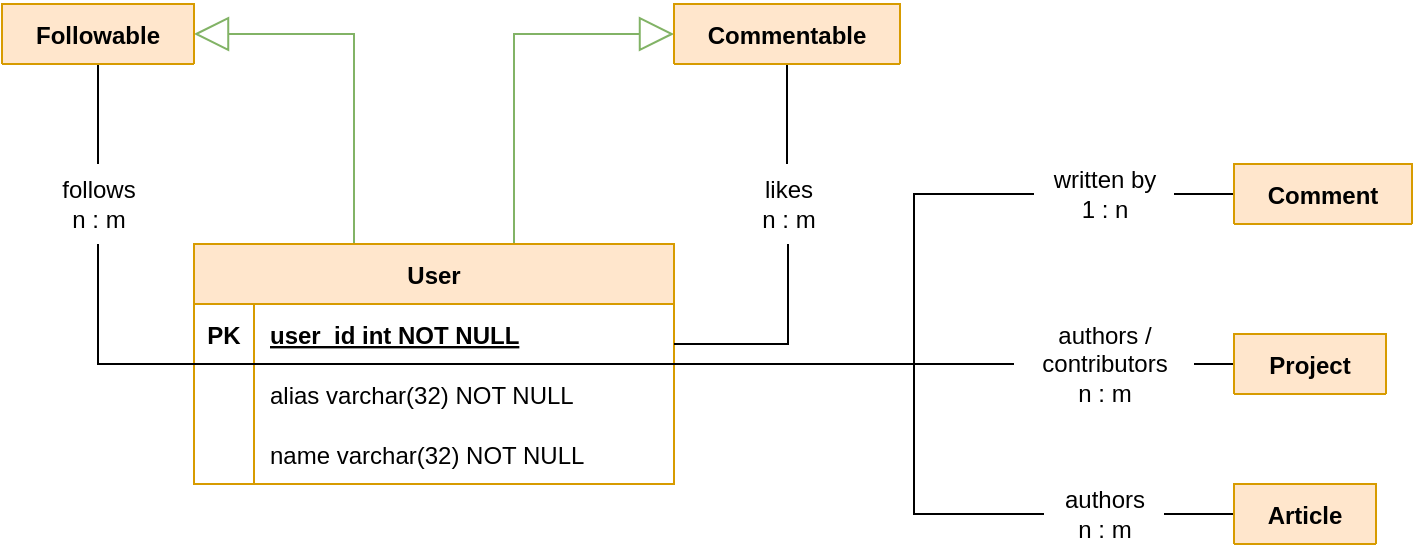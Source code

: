 <mxfile version="20.8.20" type="github" pages="6">
  <diagram id="rZZhOSjvvYkbxBt7Y_gd" name="User">
    <mxGraphModel dx="1050" dy="503" grid="0" gridSize="10" guides="1" tooltips="1" connect="1" arrows="1" fold="1" page="1" pageScale="1" pageWidth="1654" pageHeight="1169" math="0" shadow="0">
      <root>
        <mxCell id="0" />
        <mxCell id="1" parent="0" />
        <mxCell id="qvJYl2F0zCJVS37GKBw_-12" style="edgeStyle=orthogonalEdgeStyle;rounded=0;orthogonalLoop=1;jettySize=auto;html=1;endArrow=block;endFill=0;endSize=15;fillColor=#d5e8d4;strokeColor=#82b366;" edge="1" parent="1" source="ju30-Ew3pPZKjq2lpMXA-1" target="qvJYl2F0zCJVS37GKBw_-8">
          <mxGeometry relative="1" as="geometry">
            <Array as="points">
              <mxPoint x="360" y="255" />
            </Array>
          </mxGeometry>
        </mxCell>
        <mxCell id="qvJYl2F0zCJVS37GKBw_-13" style="edgeStyle=orthogonalEdgeStyle;rounded=0;orthogonalLoop=1;jettySize=auto;html=1;endArrow=block;endFill=0;endSize=15;fillColor=#d5e8d4;strokeColor=#82b366;" edge="1" parent="1" source="ju30-Ew3pPZKjq2lpMXA-1" target="qvJYl2F0zCJVS37GKBw_-1">
          <mxGeometry relative="1" as="geometry">
            <Array as="points">
              <mxPoint x="440" y="255" />
            </Array>
          </mxGeometry>
        </mxCell>
        <mxCell id="wRLvqhcVN5OJzVahVj6_-19" style="edgeStyle=orthogonalEdgeStyle;rounded=0;orthogonalLoop=1;jettySize=auto;html=1;endArrow=none;endFill=0;endSize=15;startArrow=none;" edge="1" parent="1" source="wRLvqhcVN5OJzVahVj6_-20" target="wRLvqhcVN5OJzVahVj6_-1">
          <mxGeometry relative="1" as="geometry" />
        </mxCell>
        <mxCell id="INIFblHGZgoT0Oe9pC-1-2" style="edgeStyle=orthogonalEdgeStyle;rounded=0;orthogonalLoop=1;jettySize=auto;html=1;endArrow=none;endFill=0;endSize=15;startArrow=none;" edge="1" parent="1" source="INIFblHGZgoT0Oe9pC-1-3" target="qvJYl2F0zCJVS37GKBw_-1">
          <mxGeometry relative="1" as="geometry" />
        </mxCell>
        <mxCell id="NApR79sS-4GyuhoaYNf0-1" style="edgeStyle=orthogonalEdgeStyle;rounded=0;orthogonalLoop=1;jettySize=auto;html=1;endArrow=none;endFill=0;endSize=15;startArrow=none;" edge="1" parent="1" source="NApR79sS-4GyuhoaYNf0-2" target="qvJYl2F0zCJVS37GKBw_-8">
          <mxGeometry relative="1" as="geometry" />
        </mxCell>
        <mxCell id="f8B3X8PIncwrCkMFZCpP-10" style="edgeStyle=orthogonalEdgeStyle;rounded=0;orthogonalLoop=1;jettySize=auto;html=1;endArrow=none;endFill=0;endSize=15;startArrow=none;" edge="1" parent="1" source="f8B3X8PIncwrCkMFZCpP-12" target="f8B3X8PIncwrCkMFZCpP-5">
          <mxGeometry relative="1" as="geometry" />
        </mxCell>
        <mxCell id="f8B3X8PIncwrCkMFZCpP-11" style="edgeStyle=orthogonalEdgeStyle;rounded=0;orthogonalLoop=1;jettySize=auto;html=1;endArrow=none;endFill=0;endSize=15;startArrow=none;" edge="1" parent="1" source="zYG0oW1jrf5qjLQ_8Ju2-2" target="f8B3X8PIncwrCkMFZCpP-1">
          <mxGeometry relative="1" as="geometry" />
        </mxCell>
        <mxCell id="ju30-Ew3pPZKjq2lpMXA-1" value="User" style="shape=table;startSize=30;container=1;collapsible=1;childLayout=tableLayout;fixedRows=1;rowLines=0;fontStyle=1;align=center;resizeLast=1;fillColor=#ffe6cc;strokeColor=#d79b00;" vertex="1" parent="1">
          <mxGeometry x="280" y="360" width="240" height="120" as="geometry" />
        </mxCell>
        <mxCell id="ju30-Ew3pPZKjq2lpMXA-2" value="" style="shape=partialRectangle;collapsible=0;dropTarget=0;pointerEvents=0;fillColor=none;points=[[0,0.5],[1,0.5]];portConstraint=eastwest;top=0;left=0;right=0;bottom=1;" vertex="1" parent="ju30-Ew3pPZKjq2lpMXA-1">
          <mxGeometry y="30" width="240" height="30" as="geometry" />
        </mxCell>
        <mxCell id="ju30-Ew3pPZKjq2lpMXA-3" value="PK" style="shape=partialRectangle;overflow=hidden;connectable=0;fillColor=none;top=0;left=0;bottom=0;right=0;fontStyle=1;" vertex="1" parent="ju30-Ew3pPZKjq2lpMXA-2">
          <mxGeometry width="30" height="30" as="geometry">
            <mxRectangle width="30" height="30" as="alternateBounds" />
          </mxGeometry>
        </mxCell>
        <mxCell id="ju30-Ew3pPZKjq2lpMXA-4" value="user_id int NOT NULL " style="shape=partialRectangle;overflow=hidden;connectable=0;fillColor=none;top=0;left=0;bottom=0;right=0;align=left;spacingLeft=6;fontStyle=5;" vertex="1" parent="ju30-Ew3pPZKjq2lpMXA-2">
          <mxGeometry x="30" width="210" height="30" as="geometry">
            <mxRectangle width="210" height="30" as="alternateBounds" />
          </mxGeometry>
        </mxCell>
        <mxCell id="ju30-Ew3pPZKjq2lpMXA-5" value="" style="shape=partialRectangle;collapsible=0;dropTarget=0;pointerEvents=0;fillColor=none;points=[[0,0.5],[1,0.5]];portConstraint=eastwest;top=0;left=0;right=0;bottom=0;" vertex="1" parent="ju30-Ew3pPZKjq2lpMXA-1">
          <mxGeometry y="60" width="240" height="30" as="geometry" />
        </mxCell>
        <mxCell id="ju30-Ew3pPZKjq2lpMXA-6" value="" style="shape=partialRectangle;overflow=hidden;connectable=0;fillColor=none;top=0;left=0;bottom=0;right=0;" vertex="1" parent="ju30-Ew3pPZKjq2lpMXA-5">
          <mxGeometry width="30" height="30" as="geometry">
            <mxRectangle width="30" height="30" as="alternateBounds" />
          </mxGeometry>
        </mxCell>
        <mxCell id="ju30-Ew3pPZKjq2lpMXA-7" value="alias varchar(32) NOT NULL" style="shape=partialRectangle;overflow=hidden;connectable=0;fillColor=none;top=0;left=0;bottom=0;right=0;align=left;spacingLeft=6;" vertex="1" parent="ju30-Ew3pPZKjq2lpMXA-5">
          <mxGeometry x="30" width="210" height="30" as="geometry">
            <mxRectangle width="210" height="30" as="alternateBounds" />
          </mxGeometry>
        </mxCell>
        <mxCell id="ju30-Ew3pPZKjq2lpMXA-8" value="" style="shape=partialRectangle;collapsible=0;dropTarget=0;pointerEvents=0;fillColor=none;points=[[0,0.5],[1,0.5]];portConstraint=eastwest;top=0;left=0;right=0;bottom=0;" vertex="1" parent="ju30-Ew3pPZKjq2lpMXA-1">
          <mxGeometry y="90" width="240" height="30" as="geometry" />
        </mxCell>
        <mxCell id="ju30-Ew3pPZKjq2lpMXA-9" value="" style="shape=partialRectangle;overflow=hidden;connectable=0;fillColor=none;top=0;left=0;bottom=0;right=0;" vertex="1" parent="ju30-Ew3pPZKjq2lpMXA-8">
          <mxGeometry width="30" height="30" as="geometry">
            <mxRectangle width="30" height="30" as="alternateBounds" />
          </mxGeometry>
        </mxCell>
        <mxCell id="ju30-Ew3pPZKjq2lpMXA-10" value="name varchar(32) NOT NULL" style="shape=partialRectangle;overflow=hidden;connectable=0;fillColor=none;top=0;left=0;bottom=0;right=0;align=left;spacingLeft=6;" vertex="1" parent="ju30-Ew3pPZKjq2lpMXA-8">
          <mxGeometry x="30" width="210" height="30" as="geometry">
            <mxRectangle width="210" height="30" as="alternateBounds" />
          </mxGeometry>
        </mxCell>
        <mxCell id="qvJYl2F0zCJVS37GKBw_-1" value="Commentable" style="shape=table;startSize=30;container=1;collapsible=1;childLayout=tableLayout;fixedRows=1;rowLines=0;fontStyle=1;align=center;resizeLast=1;fillColor=#ffe6cc;strokeColor=#d79b00;" vertex="1" collapsed="1" parent="1">
          <mxGeometry x="520" y="240" width="113" height="30" as="geometry">
            <mxRectangle x="520" y="40" width="240" height="60" as="alternateBounds" />
          </mxGeometry>
        </mxCell>
        <mxCell id="qvJYl2F0zCJVS37GKBw_-2" value="" style="shape=partialRectangle;collapsible=0;dropTarget=0;pointerEvents=0;fillColor=none;points=[[0,0.5],[1,0.5]];portConstraint=eastwest;top=0;left=0;right=0;bottom=1;" vertex="1" parent="qvJYl2F0zCJVS37GKBw_-1">
          <mxGeometry y="30" width="240" height="30" as="geometry" />
        </mxCell>
        <mxCell id="qvJYl2F0zCJVS37GKBw_-3" value="PK" style="shape=partialRectangle;overflow=hidden;connectable=0;fillColor=none;top=0;left=0;bottom=0;right=0;fontStyle=1;" vertex="1" parent="qvJYl2F0zCJVS37GKBw_-2">
          <mxGeometry width="30" height="30" as="geometry">
            <mxRectangle width="30" height="30" as="alternateBounds" />
          </mxGeometry>
        </mxCell>
        <mxCell id="qvJYl2F0zCJVS37GKBw_-4" value="commentable_id int NOT NULL" style="shape=partialRectangle;overflow=hidden;connectable=0;fillColor=none;top=0;left=0;bottom=0;right=0;align=left;spacingLeft=6;fontStyle=5;" vertex="1" parent="qvJYl2F0zCJVS37GKBw_-2">
          <mxGeometry x="30" width="210" height="30" as="geometry">
            <mxRectangle width="210" height="30" as="alternateBounds" />
          </mxGeometry>
        </mxCell>
        <mxCell id="qvJYl2F0zCJVS37GKBw_-8" value="Followable" style="shape=table;startSize=30;container=1;collapsible=1;childLayout=tableLayout;fixedRows=1;rowLines=0;fontStyle=1;align=center;resizeLast=1;fillColor=#ffe6cc;strokeColor=#d79b00;" vertex="1" collapsed="1" parent="1">
          <mxGeometry x="184" y="240" width="96" height="30" as="geometry">
            <mxRectangle x="40" y="40" width="240" height="60" as="alternateBounds" />
          </mxGeometry>
        </mxCell>
        <mxCell id="qvJYl2F0zCJVS37GKBw_-9" value="" style="shape=partialRectangle;collapsible=0;dropTarget=0;pointerEvents=0;fillColor=none;points=[[0,0.5],[1,0.5]];portConstraint=eastwest;top=0;left=0;right=0;bottom=1;" vertex="1" parent="qvJYl2F0zCJVS37GKBw_-8">
          <mxGeometry y="30" width="240" height="30" as="geometry" />
        </mxCell>
        <mxCell id="qvJYl2F0zCJVS37GKBw_-10" value="PK" style="shape=partialRectangle;overflow=hidden;connectable=0;fillColor=none;top=0;left=0;bottom=0;right=0;fontStyle=1;" vertex="1" parent="qvJYl2F0zCJVS37GKBw_-9">
          <mxGeometry width="30" height="30" as="geometry">
            <mxRectangle width="30" height="30" as="alternateBounds" />
          </mxGeometry>
        </mxCell>
        <mxCell id="qvJYl2F0zCJVS37GKBw_-11" value="followable_id int NOT NULL" style="shape=partialRectangle;overflow=hidden;connectable=0;fillColor=none;top=0;left=0;bottom=0;right=0;align=left;spacingLeft=6;fontStyle=5;" vertex="1" parent="qvJYl2F0zCJVS37GKBw_-9">
          <mxGeometry x="30" width="210" height="30" as="geometry">
            <mxRectangle width="210" height="30" as="alternateBounds" />
          </mxGeometry>
        </mxCell>
        <mxCell id="wRLvqhcVN5OJzVahVj6_-1" value="Comment" style="shape=table;startSize=30;container=1;collapsible=1;childLayout=tableLayout;fixedRows=1;rowLines=0;fontStyle=1;align=center;resizeLast=1;fillColor=#ffe6cc;strokeColor=#d79b00;" vertex="1" collapsed="1" parent="1">
          <mxGeometry x="800" y="320" width="89" height="30" as="geometry">
            <mxRectangle x="1040" y="200" width="250" height="60" as="alternateBounds" />
          </mxGeometry>
        </mxCell>
        <mxCell id="wRLvqhcVN5OJzVahVj6_-2" value="" style="shape=partialRectangle;collapsible=0;dropTarget=0;pointerEvents=0;fillColor=none;points=[[0,0.5],[1,0.5]];portConstraint=eastwest;top=0;left=0;right=0;bottom=1;" vertex="1" parent="wRLvqhcVN5OJzVahVj6_-1">
          <mxGeometry y="30" width="250" height="30" as="geometry" />
        </mxCell>
        <mxCell id="wRLvqhcVN5OJzVahVj6_-3" value="PK" style="shape=partialRectangle;overflow=hidden;connectable=0;fillColor=none;top=0;left=0;bottom=0;right=0;fontStyle=1;" vertex="1" parent="wRLvqhcVN5OJzVahVj6_-2">
          <mxGeometry width="30" height="30" as="geometry">
            <mxRectangle width="30" height="30" as="alternateBounds" />
          </mxGeometry>
        </mxCell>
        <mxCell id="wRLvqhcVN5OJzVahVj6_-4" value="comment_id int NOT NULL" style="shape=partialRectangle;overflow=hidden;connectable=0;fillColor=none;top=0;left=0;bottom=0;right=0;align=left;spacingLeft=6;fontStyle=5;" vertex="1" parent="wRLvqhcVN5OJzVahVj6_-2">
          <mxGeometry x="30" width="220" height="30" as="geometry">
            <mxRectangle width="220" height="30" as="alternateBounds" />
          </mxGeometry>
        </mxCell>
        <mxCell id="INIFblHGZgoT0Oe9pC-1-1" value="" style="edgeStyle=orthogonalEdgeStyle;rounded=0;orthogonalLoop=1;jettySize=auto;html=1;endArrow=none;endFill=0;endSize=15;" edge="1" parent="1" source="ju30-Ew3pPZKjq2lpMXA-1" target="wRLvqhcVN5OJzVahVj6_-20">
          <mxGeometry relative="1" as="geometry">
            <mxPoint x="360" y="380" as="sourcePoint" />
            <mxPoint x="805" y="260" as="targetPoint" />
            <Array as="points">
              <mxPoint x="640" y="420" />
              <mxPoint x="640" y="335" />
            </Array>
          </mxGeometry>
        </mxCell>
        <mxCell id="wRLvqhcVN5OJzVahVj6_-20" value="&lt;div&gt;written by&lt;/div&gt;&lt;div&gt;1 : n&lt;br&gt;&lt;/div&gt;" style="text;html=1;align=center;verticalAlign=middle;resizable=0;points=[];autosize=1;strokeColor=none;fillColor=none;" vertex="1" parent="1">
          <mxGeometry x="700" y="315" width="70" height="40" as="geometry" />
        </mxCell>
        <mxCell id="INIFblHGZgoT0Oe9pC-1-4" value="" style="edgeStyle=orthogonalEdgeStyle;rounded=0;orthogonalLoop=1;jettySize=auto;html=1;endArrow=none;endFill=0;endSize=15;" edge="1" parent="1" source="ju30-Ew3pPZKjq2lpMXA-1" target="INIFblHGZgoT0Oe9pC-1-3">
          <mxGeometry relative="1" as="geometry">
            <mxPoint x="330" y="350" as="sourcePoint" />
            <mxPoint x="530" y="160" as="targetPoint" />
            <Array as="points">
              <mxPoint x="577" y="410" />
            </Array>
          </mxGeometry>
        </mxCell>
        <mxCell id="INIFblHGZgoT0Oe9pC-1-3" value="&lt;div&gt;likes&lt;/div&gt;&lt;div&gt;n : m&lt;br&gt;&lt;/div&gt;" style="text;html=1;align=center;verticalAlign=middle;resizable=0;points=[];autosize=1;strokeColor=none;fillColor=none;" vertex="1" parent="1">
          <mxGeometry x="551.5" y="320" width="50" height="40" as="geometry" />
        </mxCell>
        <mxCell id="NApR79sS-4GyuhoaYNf0-3" value="" style="edgeStyle=orthogonalEdgeStyle;rounded=0;orthogonalLoop=1;jettySize=auto;html=1;endArrow=none;endFill=0;endSize=15;" edge="1" parent="1" source="ju30-Ew3pPZKjq2lpMXA-1" target="NApR79sS-4GyuhoaYNf0-2">
          <mxGeometry relative="1" as="geometry">
            <mxPoint x="330" y="350" as="sourcePoint" />
            <mxPoint x="250" y="130" as="targetPoint" />
            <Array as="points">
              <mxPoint x="232" y="420" />
            </Array>
          </mxGeometry>
        </mxCell>
        <mxCell id="NApR79sS-4GyuhoaYNf0-2" value="&lt;div&gt;follows&lt;/div&gt;&lt;div&gt;n : m&lt;/div&gt;" style="text;html=1;align=center;verticalAlign=middle;resizable=0;points=[];autosize=1;strokeColor=none;fillColor=none;" vertex="1" parent="1">
          <mxGeometry x="202" y="320" width="60" height="40" as="geometry" />
        </mxCell>
        <mxCell id="f8B3X8PIncwrCkMFZCpP-1" value="Project" style="shape=table;startSize=30;container=1;collapsible=1;childLayout=tableLayout;fixedRows=1;rowLines=0;fontStyle=1;align=center;resizeLast=1;fillColor=#ffe6cc;strokeColor=#d79b00;" vertex="1" collapsed="1" parent="1">
          <mxGeometry x="800" y="405" width="76" height="30" as="geometry">
            <mxRectangle x="1040" y="390" width="250" height="60" as="alternateBounds" />
          </mxGeometry>
        </mxCell>
        <mxCell id="f8B3X8PIncwrCkMFZCpP-2" value="" style="shape=partialRectangle;collapsible=0;dropTarget=0;pointerEvents=0;fillColor=none;points=[[0,0.5],[1,0.5]];portConstraint=eastwest;top=0;left=0;right=0;bottom=1;" vertex="1" parent="f8B3X8PIncwrCkMFZCpP-1">
          <mxGeometry y="30" width="250" height="30" as="geometry" />
        </mxCell>
        <mxCell id="f8B3X8PIncwrCkMFZCpP-3" value="PK" style="shape=partialRectangle;overflow=hidden;connectable=0;fillColor=none;top=0;left=0;bottom=0;right=0;fontStyle=1;" vertex="1" parent="f8B3X8PIncwrCkMFZCpP-2">
          <mxGeometry width="30" height="30" as="geometry">
            <mxRectangle width="30" height="30" as="alternateBounds" />
          </mxGeometry>
        </mxCell>
        <mxCell id="f8B3X8PIncwrCkMFZCpP-4" value="project_id int NOT NULL" style="shape=partialRectangle;overflow=hidden;connectable=0;fillColor=none;top=0;left=0;bottom=0;right=0;align=left;spacingLeft=6;fontStyle=5;" vertex="1" parent="f8B3X8PIncwrCkMFZCpP-2">
          <mxGeometry x="30" width="220" height="30" as="geometry">
            <mxRectangle width="220" height="30" as="alternateBounds" />
          </mxGeometry>
        </mxCell>
        <mxCell id="f8B3X8PIncwrCkMFZCpP-5" value="Article" style="shape=table;startSize=30;container=1;collapsible=1;childLayout=tableLayout;fixedRows=1;rowLines=0;fontStyle=1;align=center;resizeLast=1;fillColor=#ffe6cc;strokeColor=#d79b00;" vertex="1" collapsed="1" parent="1">
          <mxGeometry x="800" y="480" width="71" height="30" as="geometry">
            <mxRectangle x="1040" y="600" width="250" height="60" as="alternateBounds" />
          </mxGeometry>
        </mxCell>
        <mxCell id="f8B3X8PIncwrCkMFZCpP-6" value="" style="shape=partialRectangle;collapsible=0;dropTarget=0;pointerEvents=0;fillColor=none;points=[[0,0.5],[1,0.5]];portConstraint=eastwest;top=0;left=0;right=0;bottom=1;" vertex="1" parent="f8B3X8PIncwrCkMFZCpP-5">
          <mxGeometry y="30" width="250" height="30" as="geometry" />
        </mxCell>
        <mxCell id="f8B3X8PIncwrCkMFZCpP-7" value="PK" style="shape=partialRectangle;overflow=hidden;connectable=0;fillColor=none;top=0;left=0;bottom=0;right=0;fontStyle=1;" vertex="1" parent="f8B3X8PIncwrCkMFZCpP-6">
          <mxGeometry width="30" height="30" as="geometry">
            <mxRectangle width="30" height="30" as="alternateBounds" />
          </mxGeometry>
        </mxCell>
        <mxCell id="f8B3X8PIncwrCkMFZCpP-8" value="article_id int NOT NULL" style="shape=partialRectangle;overflow=hidden;connectable=0;fillColor=none;top=0;left=0;bottom=0;right=0;align=left;spacingLeft=6;fontStyle=5;" vertex="1" parent="f8B3X8PIncwrCkMFZCpP-6">
          <mxGeometry x="30" width="220" height="30" as="geometry">
            <mxRectangle width="220" height="30" as="alternateBounds" />
          </mxGeometry>
        </mxCell>
        <mxCell id="zYG0oW1jrf5qjLQ_8Ju2-1" value="" style="edgeStyle=orthogonalEdgeStyle;rounded=0;orthogonalLoop=1;jettySize=auto;html=1;endArrow=none;endFill=0;endSize=15;" edge="1" parent="1" source="ju30-Ew3pPZKjq2lpMXA-1" target="f8B3X8PIncwrCkMFZCpP-12">
          <mxGeometry relative="1" as="geometry">
            <mxPoint x="520" y="420" as="sourcePoint" />
            <mxPoint x="1165" y="490" as="targetPoint" />
            <Array as="points">
              <mxPoint x="640" y="420" />
              <mxPoint x="640" y="495" />
            </Array>
          </mxGeometry>
        </mxCell>
        <mxCell id="f8B3X8PIncwrCkMFZCpP-12" value="&lt;div&gt;authors&lt;/div&gt;&lt;div&gt;n : m&lt;br&gt;&lt;/div&gt;" style="text;html=1;align=center;verticalAlign=middle;resizable=0;points=[];autosize=1;strokeColor=none;fillColor=none;" vertex="1" parent="1">
          <mxGeometry x="705" y="475" width="60" height="40" as="geometry" />
        </mxCell>
        <mxCell id="zYG0oW1jrf5qjLQ_8Ju2-3" value="" style="edgeStyle=orthogonalEdgeStyle;rounded=0;orthogonalLoop=1;jettySize=auto;html=1;endArrow=none;endFill=0;endSize=15;" edge="1" parent="1" source="ju30-Ew3pPZKjq2lpMXA-1" target="zYG0oW1jrf5qjLQ_8Ju2-2">
          <mxGeometry relative="1" as="geometry">
            <mxPoint x="520" y="420" as="sourcePoint" />
            <mxPoint x="1040" y="420" as="targetPoint" />
          </mxGeometry>
        </mxCell>
        <mxCell id="zYG0oW1jrf5qjLQ_8Ju2-2" value="&lt;div&gt;authors /&lt;/div&gt;&lt;div&gt;contributors&lt;br&gt;&lt;/div&gt;&lt;div&gt;n : m&lt;br&gt;&lt;/div&gt;" style="text;html=1;align=center;verticalAlign=middle;resizable=0;points=[];autosize=1;strokeColor=none;fillColor=none;" vertex="1" parent="1">
          <mxGeometry x="690" y="390" width="90" height="60" as="geometry" />
        </mxCell>
      </root>
    </mxGraphModel>
  </diagram>
  <diagram id="naEU4geFxXgzasxruPU5" name="Comment">
    <mxGraphModel dx="1050" dy="503" grid="0" gridSize="10" guides="1" tooltips="1" connect="1" arrows="1" fold="1" page="1" pageScale="1" pageWidth="1654" pageHeight="1169" math="0" shadow="0">
      <root>
        <mxCell id="0" />
        <mxCell id="1" parent="0" />
        <mxCell id="riMnh_ftB7JeDSrT_hcs-1" style="edgeStyle=orthogonalEdgeStyle;rounded=0;orthogonalLoop=1;jettySize=auto;html=1;endArrow=block;endFill=0;endSize=15;fillColor=#d5e8d4;strokeColor=#82b366;" edge="1" parent="1" source="riMnh_ftB7JeDSrT_hcs-8" target="riMnh_ftB7JeDSrT_hcs-22">
          <mxGeometry relative="1" as="geometry">
            <Array as="points">
              <mxPoint x="360" y="255" />
            </Array>
          </mxGeometry>
        </mxCell>
        <mxCell id="riMnh_ftB7JeDSrT_hcs-2" style="edgeStyle=orthogonalEdgeStyle;rounded=0;orthogonalLoop=1;jettySize=auto;html=1;endArrow=block;endFill=0;endSize=15;fillColor=#d5e8d4;strokeColor=#82b366;" edge="1" parent="1" source="riMnh_ftB7JeDSrT_hcs-8" target="riMnh_ftB7JeDSrT_hcs-18">
          <mxGeometry relative="1" as="geometry">
            <Array as="points">
              <mxPoint x="440" y="255" />
            </Array>
          </mxGeometry>
        </mxCell>
        <mxCell id="riMnh_ftB7JeDSrT_hcs-4" style="edgeStyle=orthogonalEdgeStyle;rounded=0;orthogonalLoop=1;jettySize=auto;html=1;endArrow=none;endFill=0;endSize=15;startArrow=none;" edge="1" parent="1" source="riMnh_ftB7JeDSrT_hcs-33" target="riMnh_ftB7JeDSrT_hcs-18">
          <mxGeometry relative="1" as="geometry" />
        </mxCell>
        <mxCell id="riMnh_ftB7JeDSrT_hcs-7" style="edgeStyle=orthogonalEdgeStyle;rounded=0;orthogonalLoop=1;jettySize=auto;html=1;endArrow=none;endFill=0;endSize=15;startArrow=none;" edge="1" parent="1" source="riMnh_ftB7JeDSrT_hcs-47" target="riMnh_ftB7JeDSrT_hcs-36">
          <mxGeometry relative="1" as="geometry" />
        </mxCell>
        <mxCell id="riMnh_ftB7JeDSrT_hcs-8" value="Comment" style="shape=table;startSize=30;container=1;collapsible=1;childLayout=tableLayout;fixedRows=1;rowLines=0;fontStyle=1;align=center;resizeLast=1;fillColor=#ffe6cc;strokeColor=#d79b00;" vertex="1" parent="1">
          <mxGeometry x="280" y="360" width="240" height="90" as="geometry" />
        </mxCell>
        <mxCell id="riMnh_ftB7JeDSrT_hcs-9" value="" style="shape=partialRectangle;collapsible=0;dropTarget=0;pointerEvents=0;fillColor=none;points=[[0,0.5],[1,0.5]];portConstraint=eastwest;top=0;left=0;right=0;bottom=1;" vertex="1" parent="riMnh_ftB7JeDSrT_hcs-8">
          <mxGeometry y="30" width="240" height="30" as="geometry" />
        </mxCell>
        <mxCell id="riMnh_ftB7JeDSrT_hcs-10" value="PK" style="shape=partialRectangle;overflow=hidden;connectable=0;fillColor=none;top=0;left=0;bottom=0;right=0;fontStyle=1;" vertex="1" parent="riMnh_ftB7JeDSrT_hcs-9">
          <mxGeometry width="30" height="30" as="geometry">
            <mxRectangle width="30" height="30" as="alternateBounds" />
          </mxGeometry>
        </mxCell>
        <mxCell id="riMnh_ftB7JeDSrT_hcs-11" value="comment_id int NOT NULL " style="shape=partialRectangle;overflow=hidden;connectable=0;fillColor=none;top=0;left=0;bottom=0;right=0;align=left;spacingLeft=6;fontStyle=5;" vertex="1" parent="riMnh_ftB7JeDSrT_hcs-9">
          <mxGeometry x="30" width="210" height="30" as="geometry">
            <mxRectangle width="210" height="30" as="alternateBounds" />
          </mxGeometry>
        </mxCell>
        <mxCell id="riMnh_ftB7JeDSrT_hcs-12" value="" style="shape=partialRectangle;collapsible=0;dropTarget=0;pointerEvents=0;fillColor=none;points=[[0,0.5],[1,0.5]];portConstraint=eastwest;top=0;left=0;right=0;bottom=0;" vertex="1" parent="riMnh_ftB7JeDSrT_hcs-8">
          <mxGeometry y="60" width="240" height="30" as="geometry" />
        </mxCell>
        <mxCell id="riMnh_ftB7JeDSrT_hcs-13" value="" style="shape=partialRectangle;overflow=hidden;connectable=0;fillColor=none;top=0;left=0;bottom=0;right=0;" vertex="1" parent="riMnh_ftB7JeDSrT_hcs-12">
          <mxGeometry width="30" height="30" as="geometry">
            <mxRectangle width="30" height="30" as="alternateBounds" />
          </mxGeometry>
        </mxCell>
        <mxCell id="riMnh_ftB7JeDSrT_hcs-14" value="content text NOT NULL" style="shape=partialRectangle;overflow=hidden;connectable=0;fillColor=none;top=0;left=0;bottom=0;right=0;align=left;spacingLeft=6;" vertex="1" parent="riMnh_ftB7JeDSrT_hcs-12">
          <mxGeometry x="30" width="210" height="30" as="geometry">
            <mxRectangle width="210" height="30" as="alternateBounds" />
          </mxGeometry>
        </mxCell>
        <mxCell id="riMnh_ftB7JeDSrT_hcs-18" value="Commentable" style="shape=table;startSize=30;container=1;collapsible=1;childLayout=tableLayout;fixedRows=1;rowLines=0;fontStyle=1;align=center;resizeLast=1;fillColor=#ffe6cc;strokeColor=#d79b00;" vertex="1" collapsed="1" parent="1">
          <mxGeometry x="520" y="240" width="113" height="30" as="geometry">
            <mxRectangle x="520" y="150" width="240" height="60" as="alternateBounds" />
          </mxGeometry>
        </mxCell>
        <mxCell id="riMnh_ftB7JeDSrT_hcs-19" value="" style="shape=partialRectangle;collapsible=0;dropTarget=0;pointerEvents=0;fillColor=none;points=[[0,0.5],[1,0.5]];portConstraint=eastwest;top=0;left=0;right=0;bottom=1;" vertex="1" parent="riMnh_ftB7JeDSrT_hcs-18">
          <mxGeometry y="30" width="240" height="30" as="geometry" />
        </mxCell>
        <mxCell id="riMnh_ftB7JeDSrT_hcs-20" value="PK" style="shape=partialRectangle;overflow=hidden;connectable=0;fillColor=none;top=0;left=0;bottom=0;right=0;fontStyle=1;" vertex="1" parent="riMnh_ftB7JeDSrT_hcs-19">
          <mxGeometry width="30" height="30" as="geometry">
            <mxRectangle width="30" height="30" as="alternateBounds" />
          </mxGeometry>
        </mxCell>
        <mxCell id="riMnh_ftB7JeDSrT_hcs-21" value="commentable_id int NOT NULL" style="shape=partialRectangle;overflow=hidden;connectable=0;fillColor=none;top=0;left=0;bottom=0;right=0;align=left;spacingLeft=6;fontStyle=5;" vertex="1" parent="riMnh_ftB7JeDSrT_hcs-19">
          <mxGeometry x="30" width="210" height="30" as="geometry">
            <mxRectangle width="210" height="30" as="alternateBounds" />
          </mxGeometry>
        </mxCell>
        <mxCell id="riMnh_ftB7JeDSrT_hcs-22" value="Versionable" style="shape=table;startSize=30;container=1;collapsible=1;childLayout=tableLayout;fixedRows=1;rowLines=0;fontStyle=1;align=center;resizeLast=1;fillColor=#ffe6cc;strokeColor=#d79b00;" vertex="1" collapsed="1" parent="1">
          <mxGeometry x="179" y="240" width="101" height="30" as="geometry">
            <mxRectangle x="40" y="150" width="240" height="60" as="alternateBounds" />
          </mxGeometry>
        </mxCell>
        <mxCell id="riMnh_ftB7JeDSrT_hcs-23" value="" style="shape=partialRectangle;collapsible=0;dropTarget=0;pointerEvents=0;fillColor=none;points=[[0,0.5],[1,0.5]];portConstraint=eastwest;top=0;left=0;right=0;bottom=1;" vertex="1" parent="riMnh_ftB7JeDSrT_hcs-22">
          <mxGeometry y="30" width="240" height="30" as="geometry" />
        </mxCell>
        <mxCell id="riMnh_ftB7JeDSrT_hcs-24" value="PK" style="shape=partialRectangle;overflow=hidden;connectable=0;fillColor=none;top=0;left=0;bottom=0;right=0;fontStyle=1;" vertex="1" parent="riMnh_ftB7JeDSrT_hcs-23">
          <mxGeometry width="30" height="30" as="geometry">
            <mxRectangle width="30" height="30" as="alternateBounds" />
          </mxGeometry>
        </mxCell>
        <mxCell id="riMnh_ftB7JeDSrT_hcs-25" value="versionable_id int NOT NULL" style="shape=partialRectangle;overflow=hidden;connectable=0;fillColor=none;top=0;left=0;bottom=0;right=0;align=left;spacingLeft=6;fontStyle=5;" vertex="1" parent="riMnh_ftB7JeDSrT_hcs-23">
          <mxGeometry x="30" width="210" height="30" as="geometry">
            <mxRectangle width="210" height="30" as="alternateBounds" />
          </mxGeometry>
        </mxCell>
        <mxCell id="riMnh_ftB7JeDSrT_hcs-32" value="" style="edgeStyle=orthogonalEdgeStyle;rounded=0;orthogonalLoop=1;jettySize=auto;html=1;endArrow=none;endFill=0;endSize=15;" edge="1" parent="1" source="riMnh_ftB7JeDSrT_hcs-8" target="riMnh_ftB7JeDSrT_hcs-33">
          <mxGeometry relative="1" as="geometry">
            <mxPoint x="330" y="350" as="sourcePoint" />
            <mxPoint x="530" y="160" as="targetPoint" />
            <Array as="points">
              <mxPoint x="577" y="390" />
            </Array>
          </mxGeometry>
        </mxCell>
        <mxCell id="riMnh_ftB7JeDSrT_hcs-33" value="&lt;div&gt;comments&lt;/div&gt;&lt;div&gt;1 : n&lt;br&gt;&lt;/div&gt;" style="text;html=1;align=center;verticalAlign=middle;resizable=0;points=[];autosize=1;strokeColor=none;fillColor=none;" vertex="1" parent="1">
          <mxGeometry x="536.5" y="320" width="80" height="40" as="geometry" />
        </mxCell>
        <mxCell id="riMnh_ftB7JeDSrT_hcs-36" value="User" style="shape=table;startSize=30;container=1;collapsible=1;childLayout=tableLayout;fixedRows=1;rowLines=0;fontStyle=1;align=center;resizeLast=1;fillColor=#ffe6cc;strokeColor=#d79b00;" vertex="1" collapsed="1" parent="1">
          <mxGeometry x="720" y="390" width="62" height="30" as="geometry">
            <mxRectangle x="920" y="375" width="250" height="60" as="alternateBounds" />
          </mxGeometry>
        </mxCell>
        <mxCell id="riMnh_ftB7JeDSrT_hcs-37" value="" style="shape=partialRectangle;collapsible=0;dropTarget=0;pointerEvents=0;fillColor=none;points=[[0,0.5],[1,0.5]];portConstraint=eastwest;top=0;left=0;right=0;bottom=1;" vertex="1" parent="riMnh_ftB7JeDSrT_hcs-36">
          <mxGeometry y="30" width="250" height="30" as="geometry" />
        </mxCell>
        <mxCell id="riMnh_ftB7JeDSrT_hcs-38" value="PK" style="shape=partialRectangle;overflow=hidden;connectable=0;fillColor=none;top=0;left=0;bottom=0;right=0;fontStyle=1;" vertex="1" parent="riMnh_ftB7JeDSrT_hcs-37">
          <mxGeometry width="30" height="30" as="geometry">
            <mxRectangle width="30" height="30" as="alternateBounds" />
          </mxGeometry>
        </mxCell>
        <mxCell id="riMnh_ftB7JeDSrT_hcs-39" value="user_id int NOT NULL" style="shape=partialRectangle;overflow=hidden;connectable=0;fillColor=none;top=0;left=0;bottom=0;right=0;align=left;spacingLeft=6;fontStyle=5;" vertex="1" parent="riMnh_ftB7JeDSrT_hcs-37">
          <mxGeometry x="30" width="220" height="30" as="geometry">
            <mxRectangle width="220" height="30" as="alternateBounds" />
          </mxGeometry>
        </mxCell>
        <mxCell id="riMnh_ftB7JeDSrT_hcs-46" value="" style="edgeStyle=orthogonalEdgeStyle;rounded=0;orthogonalLoop=1;jettySize=auto;html=1;endArrow=none;endFill=0;endSize=15;" edge="1" parent="1" source="riMnh_ftB7JeDSrT_hcs-8" target="riMnh_ftB7JeDSrT_hcs-47">
          <mxGeometry relative="1" as="geometry">
            <mxPoint x="520" y="420" as="sourcePoint" />
            <mxPoint x="1040" y="420" as="targetPoint" />
            <Array as="points">
              <mxPoint x="620" y="405" />
              <mxPoint x="620" y="405" />
            </Array>
          </mxGeometry>
        </mxCell>
        <mxCell id="riMnh_ftB7JeDSrT_hcs-47" value="&lt;div&gt;written by&lt;/div&gt;&lt;div&gt;n : 1&lt;br&gt;&lt;/div&gt;" style="text;html=1;align=center;verticalAlign=middle;resizable=0;points=[];autosize=1;strokeColor=none;fillColor=none;" vertex="1" parent="1">
          <mxGeometry x="616.5" y="385" width="70" height="40" as="geometry" />
        </mxCell>
      </root>
    </mxGraphModel>
  </diagram>
  <diagram id="dqTx8L9rsVNH2S2W-6Pd" name="Project">
    <mxGraphModel dx="1050" dy="503" grid="0" gridSize="10" guides="1" tooltips="1" connect="1" arrows="1" fold="1" page="1" pageScale="1" pageWidth="1654" pageHeight="1169" math="0" shadow="0">
      <root>
        <mxCell id="0" />
        <mxCell id="1" parent="0" />
        <mxCell id="9A8VdCWSZVsutdRogzhx-1" style="edgeStyle=orthogonalEdgeStyle;rounded=0;orthogonalLoop=1;jettySize=auto;html=1;endArrow=block;endFill=0;endSize=15;fillColor=#d5e8d4;strokeColor=#82b366;" edge="1" parent="1" source="Z3HtR49nLxgO4CMjwI0d-1" target="9A8VdCWSZVsutdRogzhx-22">
          <mxGeometry relative="1" as="geometry">
            <Array as="points">
              <mxPoint x="360" y="185" />
            </Array>
            <mxPoint x="360" y="360" as="sourcePoint" />
          </mxGeometry>
        </mxCell>
        <mxCell id="9A8VdCWSZVsutdRogzhx-2" style="edgeStyle=orthogonalEdgeStyle;rounded=0;orthogonalLoop=1;jettySize=auto;html=1;endArrow=block;endFill=0;endSize=15;fillColor=#d5e8d4;strokeColor=#82b366;" edge="1" parent="1" source="Z3HtR49nLxgO4CMjwI0d-1" target="9A8VdCWSZVsutdRogzhx-18">
          <mxGeometry relative="1" as="geometry">
            <Array as="points">
              <mxPoint x="440" y="185" />
            </Array>
            <mxPoint x="440" y="360" as="sourcePoint" />
          </mxGeometry>
        </mxCell>
        <mxCell id="9A8VdCWSZVsutdRogzhx-3" style="edgeStyle=orthogonalEdgeStyle;rounded=0;orthogonalLoop=1;jettySize=auto;html=1;endArrow=none;endFill=0;endSize=15;startArrow=none;" edge="1" parent="1" source="9A8VdCWSZVsutdRogzhx-31" target="9A8VdCWSZVsutdRogzhx-26">
          <mxGeometry relative="1" as="geometry" />
        </mxCell>
        <mxCell id="9A8VdCWSZVsutdRogzhx-6" style="edgeStyle=orthogonalEdgeStyle;rounded=0;orthogonalLoop=1;jettySize=auto;html=1;endArrow=none;endFill=0;endSize=15;startArrow=none;" edge="1" parent="1" source="9A8VdCWSZVsutdRogzhx-45" target="9A8VdCWSZVsutdRogzhx-40">
          <mxGeometry relative="1" as="geometry" />
        </mxCell>
        <mxCell id="9A8VdCWSZVsutdRogzhx-7" style="edgeStyle=orthogonalEdgeStyle;rounded=0;orthogonalLoop=1;jettySize=auto;html=1;endArrow=none;endFill=0;endSize=15;startArrow=none;" edge="1" parent="1" source="9A8VdCWSZVsutdRogzhx-47" target="9A8VdCWSZVsutdRogzhx-36">
          <mxGeometry relative="1" as="geometry" />
        </mxCell>
        <mxCell id="9A8VdCWSZVsutdRogzhx-18" value="Commentable" style="shape=table;startSize=30;container=1;collapsible=1;childLayout=tableLayout;fixedRows=1;rowLines=0;fontStyle=1;align=center;resizeLast=1;fillColor=#ffe6cc;strokeColor=#d79b00;" vertex="1" collapsed="1" parent="1">
          <mxGeometry x="520" y="170" width="120" height="30" as="geometry">
            <mxRectangle x="520" y="80" width="240" height="60" as="alternateBounds" />
          </mxGeometry>
        </mxCell>
        <mxCell id="9A8VdCWSZVsutdRogzhx-19" value="" style="shape=partialRectangle;collapsible=0;dropTarget=0;pointerEvents=0;fillColor=none;points=[[0,0.5],[1,0.5]];portConstraint=eastwest;top=0;left=0;right=0;bottom=1;" vertex="1" parent="9A8VdCWSZVsutdRogzhx-18">
          <mxGeometry y="30" width="240" height="30" as="geometry" />
        </mxCell>
        <mxCell id="9A8VdCWSZVsutdRogzhx-20" value="PK" style="shape=partialRectangle;overflow=hidden;connectable=0;fillColor=none;top=0;left=0;bottom=0;right=0;fontStyle=1;" vertex="1" parent="9A8VdCWSZVsutdRogzhx-19">
          <mxGeometry width="30" height="30" as="geometry">
            <mxRectangle width="30" height="30" as="alternateBounds" />
          </mxGeometry>
        </mxCell>
        <mxCell id="9A8VdCWSZVsutdRogzhx-21" value="commentable_id int NOT NULL" style="shape=partialRectangle;overflow=hidden;connectable=0;fillColor=none;top=0;left=0;bottom=0;right=0;align=left;spacingLeft=6;fontStyle=5;" vertex="1" parent="9A8VdCWSZVsutdRogzhx-19">
          <mxGeometry x="30" width="210" height="30" as="geometry">
            <mxRectangle width="210" height="30" as="alternateBounds" />
          </mxGeometry>
        </mxCell>
        <mxCell id="9A8VdCWSZVsutdRogzhx-22" value="Followable" style="shape=table;startSize=30;container=1;collapsible=1;childLayout=tableLayout;fixedRows=1;rowLines=0;fontStyle=1;align=center;resizeLast=1;fillColor=#ffe6cc;strokeColor=#d79b00;" vertex="1" collapsed="1" parent="1">
          <mxGeometry x="180" y="170" width="100" height="30" as="geometry">
            <mxRectangle x="40" y="80" width="240" height="60" as="alternateBounds" />
          </mxGeometry>
        </mxCell>
        <mxCell id="9A8VdCWSZVsutdRogzhx-23" value="" style="shape=partialRectangle;collapsible=0;dropTarget=0;pointerEvents=0;fillColor=none;points=[[0,0.5],[1,0.5]];portConstraint=eastwest;top=0;left=0;right=0;bottom=1;" vertex="1" parent="9A8VdCWSZVsutdRogzhx-22">
          <mxGeometry y="30" width="240" height="30" as="geometry" />
        </mxCell>
        <mxCell id="9A8VdCWSZVsutdRogzhx-24" value="PK" style="shape=partialRectangle;overflow=hidden;connectable=0;fillColor=none;top=0;left=0;bottom=0;right=0;fontStyle=1;" vertex="1" parent="9A8VdCWSZVsutdRogzhx-23">
          <mxGeometry width="30" height="30" as="geometry">
            <mxRectangle width="30" height="30" as="alternateBounds" />
          </mxGeometry>
        </mxCell>
        <mxCell id="9A8VdCWSZVsutdRogzhx-25" value="followable_id int NOT NULL" style="shape=partialRectangle;overflow=hidden;connectable=0;fillColor=none;top=0;left=0;bottom=0;right=0;align=left;spacingLeft=6;fontStyle=5;" vertex="1" parent="9A8VdCWSZVsutdRogzhx-23">
          <mxGeometry x="30" width="210" height="30" as="geometry">
            <mxRectangle width="210" height="30" as="alternateBounds" />
          </mxGeometry>
        </mxCell>
        <mxCell id="9A8VdCWSZVsutdRogzhx-26" value="Article" style="shape=table;startSize=30;container=1;collapsible=1;childLayout=tableLayout;fixedRows=1;rowLines=0;fontStyle=1;align=center;resizeLast=1;fillColor=#ffe6cc;strokeColor=#d79b00;" vertex="1" collapsed="1" parent="1">
          <mxGeometry x="840" y="265" width="80" height="30" as="geometry">
            <mxRectangle x="1040" y="215" width="250" height="60" as="alternateBounds" />
          </mxGeometry>
        </mxCell>
        <mxCell id="9A8VdCWSZVsutdRogzhx-27" value="" style="shape=partialRectangle;collapsible=0;dropTarget=0;pointerEvents=0;fillColor=none;points=[[0,0.5],[1,0.5]];portConstraint=eastwest;top=0;left=0;right=0;bottom=1;" vertex="1" parent="9A8VdCWSZVsutdRogzhx-26">
          <mxGeometry y="30" width="250" height="30" as="geometry" />
        </mxCell>
        <mxCell id="9A8VdCWSZVsutdRogzhx-28" value="PK" style="shape=partialRectangle;overflow=hidden;connectable=0;fillColor=none;top=0;left=0;bottom=0;right=0;fontStyle=1;" vertex="1" parent="9A8VdCWSZVsutdRogzhx-27">
          <mxGeometry width="30" height="30" as="geometry">
            <mxRectangle width="30" height="30" as="alternateBounds" />
          </mxGeometry>
        </mxCell>
        <mxCell id="9A8VdCWSZVsutdRogzhx-29" value="article_id int NOT NULL" style="shape=partialRectangle;overflow=hidden;connectable=0;fillColor=none;top=0;left=0;bottom=0;right=0;align=left;spacingLeft=6;fontStyle=5;" vertex="1" parent="9A8VdCWSZVsutdRogzhx-27">
          <mxGeometry x="30" width="220" height="30" as="geometry">
            <mxRectangle width="220" height="30" as="alternateBounds" />
          </mxGeometry>
        </mxCell>
        <mxCell id="9A8VdCWSZVsutdRogzhx-30" value="" style="edgeStyle=orthogonalEdgeStyle;rounded=0;orthogonalLoop=1;jettySize=auto;html=1;endArrow=none;endFill=0;endSize=15;" edge="1" parent="1" source="Z3HtR49nLxgO4CMjwI0d-1" target="9A8VdCWSZVsutdRogzhx-31">
          <mxGeometry relative="1" as="geometry">
            <mxPoint x="520" y="420" as="sourcePoint" />
            <mxPoint x="805" y="260" as="targetPoint" />
            <Array as="points">
              <mxPoint x="600" y="420" />
              <mxPoint x="600" y="280" />
            </Array>
          </mxGeometry>
        </mxCell>
        <mxCell id="9A8VdCWSZVsutdRogzhx-31" value="&lt;div&gt;project&lt;br&gt;&lt;/div&gt;&lt;div&gt;1 : n&lt;br&gt;&lt;/div&gt;" style="text;html=1;align=center;verticalAlign=middle;resizable=0;points=[];autosize=1;strokeColor=none;fillColor=none;" vertex="1" parent="1">
          <mxGeometry x="720" y="260" width="60" height="40" as="geometry" />
        </mxCell>
        <mxCell id="9A8VdCWSZVsutdRogzhx-36" value="User" style="shape=table;startSize=30;container=1;collapsible=1;childLayout=tableLayout;fixedRows=1;rowLines=0;fontStyle=1;align=center;resizeLast=1;fillColor=#ffe6cc;strokeColor=#d79b00;" vertex="1" collapsed="1" parent="1">
          <mxGeometry x="840" y="335" width="70" height="30" as="geometry">
            <mxRectangle x="1040" y="390" width="250" height="60" as="alternateBounds" />
          </mxGeometry>
        </mxCell>
        <mxCell id="9A8VdCWSZVsutdRogzhx-37" value="" style="shape=partialRectangle;collapsible=0;dropTarget=0;pointerEvents=0;fillColor=none;points=[[0,0.5],[1,0.5]];portConstraint=eastwest;top=0;left=0;right=0;bottom=1;" vertex="1" parent="9A8VdCWSZVsutdRogzhx-36">
          <mxGeometry y="30" width="250" height="30" as="geometry" />
        </mxCell>
        <mxCell id="9A8VdCWSZVsutdRogzhx-38" value="PK" style="shape=partialRectangle;overflow=hidden;connectable=0;fillColor=none;top=0;left=0;bottom=0;right=0;fontStyle=1;" vertex="1" parent="9A8VdCWSZVsutdRogzhx-37">
          <mxGeometry width="30" height="30" as="geometry">
            <mxRectangle width="30" height="30" as="alternateBounds" />
          </mxGeometry>
        </mxCell>
        <mxCell id="9A8VdCWSZVsutdRogzhx-39" value="user_id int NOT NULL" style="shape=partialRectangle;overflow=hidden;connectable=0;fillColor=none;top=0;left=0;bottom=0;right=0;align=left;spacingLeft=6;fontStyle=5;" vertex="1" parent="9A8VdCWSZVsutdRogzhx-37">
          <mxGeometry x="30" width="220" height="30" as="geometry">
            <mxRectangle width="220" height="30" as="alternateBounds" />
          </mxGeometry>
        </mxCell>
        <mxCell id="9A8VdCWSZVsutdRogzhx-40" value="Tag" style="shape=table;startSize=30;container=1;collapsible=1;childLayout=tableLayout;fixedRows=1;rowLines=0;fontStyle=1;align=center;resizeLast=1;fillColor=#ffe6cc;strokeColor=#d79b00;" vertex="1" collapsed="1" parent="1">
          <mxGeometry x="840" y="405" width="60" height="30" as="geometry">
            <mxRectangle x="1040" y="600" width="250" height="60" as="alternateBounds" />
          </mxGeometry>
        </mxCell>
        <mxCell id="9A8VdCWSZVsutdRogzhx-41" value="" style="shape=partialRectangle;collapsible=0;dropTarget=0;pointerEvents=0;fillColor=none;points=[[0,0.5],[1,0.5]];portConstraint=eastwest;top=0;left=0;right=0;bottom=1;" vertex="1" parent="9A8VdCWSZVsutdRogzhx-40">
          <mxGeometry y="30" width="250" height="30" as="geometry" />
        </mxCell>
        <mxCell id="9A8VdCWSZVsutdRogzhx-42" value="PK" style="shape=partialRectangle;overflow=hidden;connectable=0;fillColor=none;top=0;left=0;bottom=0;right=0;fontStyle=1;" vertex="1" parent="9A8VdCWSZVsutdRogzhx-41">
          <mxGeometry width="30" height="30" as="geometry">
            <mxRectangle width="30" height="30" as="alternateBounds" />
          </mxGeometry>
        </mxCell>
        <mxCell id="9A8VdCWSZVsutdRogzhx-43" value="tag_id int NOT NULL" style="shape=partialRectangle;overflow=hidden;connectable=0;fillColor=none;top=0;left=0;bottom=0;right=0;align=left;spacingLeft=6;fontStyle=5;" vertex="1" parent="9A8VdCWSZVsutdRogzhx-41">
          <mxGeometry x="30" width="220" height="30" as="geometry">
            <mxRectangle width="220" height="30" as="alternateBounds" />
          </mxGeometry>
        </mxCell>
        <mxCell id="9A8VdCWSZVsutdRogzhx-44" value="" style="edgeStyle=orthogonalEdgeStyle;rounded=0;orthogonalLoop=1;jettySize=auto;html=1;endArrow=none;endFill=0;endSize=15;" edge="1" parent="1" source="Z3HtR49nLxgO4CMjwI0d-1" target="9A8VdCWSZVsutdRogzhx-45">
          <mxGeometry relative="1" as="geometry">
            <mxPoint x="520" y="420" as="sourcePoint" />
            <mxPoint x="1165" y="490" as="targetPoint" />
          </mxGeometry>
        </mxCell>
        <mxCell id="9A8VdCWSZVsutdRogzhx-45" value="&lt;div&gt;tags&lt;/div&gt;&lt;div&gt;n : m&lt;br&gt;&lt;/div&gt;" style="text;html=1;align=center;verticalAlign=middle;resizable=0;points=[];autosize=1;strokeColor=none;fillColor=none;" vertex="1" parent="1">
          <mxGeometry x="725" y="400" width="50" height="40" as="geometry" />
        </mxCell>
        <mxCell id="9A8VdCWSZVsutdRogzhx-46" value="" style="edgeStyle=orthogonalEdgeStyle;rounded=0;orthogonalLoop=1;jettySize=auto;html=1;endArrow=none;endFill=0;endSize=15;" edge="1" parent="1" source="Z3HtR49nLxgO4CMjwI0d-1" target="9A8VdCWSZVsutdRogzhx-47">
          <mxGeometry relative="1" as="geometry">
            <mxPoint x="520" y="420" as="sourcePoint" />
            <mxPoint x="1040" y="420" as="targetPoint" />
            <Array as="points">
              <mxPoint x="600" y="420" />
              <mxPoint x="600" y="350" />
            </Array>
          </mxGeometry>
        </mxCell>
        <mxCell id="9A8VdCWSZVsutdRogzhx-47" value="&lt;div&gt;authors /&lt;/div&gt;&lt;div&gt;contributors&lt;br&gt;&lt;/div&gt;&lt;div&gt;n : m&lt;br&gt;&lt;/div&gt;" style="text;html=1;align=center;verticalAlign=middle;resizable=0;points=[];autosize=1;strokeColor=none;fillColor=none;" vertex="1" parent="1">
          <mxGeometry x="705" y="320" width="90" height="60" as="geometry" />
        </mxCell>
        <mxCell id="RwzaQn7UvBSyKJiv5IrF-7" style="edgeStyle=orthogonalEdgeStyle;rounded=0;orthogonalLoop=1;jettySize=auto;html=1;endArrow=none;endFill=0;endSize=15;startArrow=none;" edge="1" parent="1" source="RwzaQn7UvBSyKJiv5IrF-8" target="RwzaQn7UvBSyKJiv5IrF-1">
          <mxGeometry relative="1" as="geometry" />
        </mxCell>
        <mxCell id="Z3HtR49nLxgO4CMjwI0d-1" value="Project" style="shape=table;startSize=30;container=1;collapsible=1;childLayout=tableLayout;fixedRows=1;rowLines=0;fontStyle=1;align=center;resizeLast=1;fillColor=#ffe6cc;strokeColor=#d79b00;" vertex="1" parent="1">
          <mxGeometry x="280" y="330" width="240" height="180" as="geometry" />
        </mxCell>
        <mxCell id="Z3HtR49nLxgO4CMjwI0d-2" value="" style="shape=partialRectangle;collapsible=0;dropTarget=0;pointerEvents=0;fillColor=none;points=[[0,0.5],[1,0.5]];portConstraint=eastwest;top=0;left=0;right=0;bottom=1;" vertex="1" parent="Z3HtR49nLxgO4CMjwI0d-1">
          <mxGeometry y="30" width="240" height="30" as="geometry" />
        </mxCell>
        <mxCell id="Z3HtR49nLxgO4CMjwI0d-3" value="PK" style="shape=partialRectangle;overflow=hidden;connectable=0;fillColor=none;top=0;left=0;bottom=0;right=0;fontStyle=1;" vertex="1" parent="Z3HtR49nLxgO4CMjwI0d-2">
          <mxGeometry width="30" height="30" as="geometry">
            <mxRectangle width="30" height="30" as="alternateBounds" />
          </mxGeometry>
        </mxCell>
        <mxCell id="Z3HtR49nLxgO4CMjwI0d-4" value="project_id int NOT NULL" style="shape=partialRectangle;overflow=hidden;connectable=0;fillColor=none;top=0;left=0;bottom=0;right=0;align=left;spacingLeft=6;fontStyle=5;" vertex="1" parent="Z3HtR49nLxgO4CMjwI0d-2">
          <mxGeometry x="30" width="210" height="30" as="geometry">
            <mxRectangle width="210" height="30" as="alternateBounds" />
          </mxGeometry>
        </mxCell>
        <mxCell id="Z3HtR49nLxgO4CMjwI0d-5" value="" style="shape=partialRectangle;collapsible=0;dropTarget=0;pointerEvents=0;fillColor=none;points=[[0,0.5],[1,0.5]];portConstraint=eastwest;top=0;left=0;right=0;bottom=0;" vertex="1" parent="Z3HtR49nLxgO4CMjwI0d-1">
          <mxGeometry y="60" width="240" height="30" as="geometry" />
        </mxCell>
        <mxCell id="Z3HtR49nLxgO4CMjwI0d-6" value="" style="shape=partialRectangle;overflow=hidden;connectable=0;fillColor=none;top=0;left=0;bottom=0;right=0;" vertex="1" parent="Z3HtR49nLxgO4CMjwI0d-5">
          <mxGeometry width="30" height="30" as="geometry">
            <mxRectangle width="30" height="30" as="alternateBounds" />
          </mxGeometry>
        </mxCell>
        <mxCell id="Z3HtR49nLxgO4CMjwI0d-7" value="title varchar(64) NOT NULL" style="shape=partialRectangle;overflow=hidden;connectable=0;fillColor=none;top=0;left=0;bottom=0;right=0;align=left;spacingLeft=6;" vertex="1" parent="Z3HtR49nLxgO4CMjwI0d-5">
          <mxGeometry x="30" width="210" height="30" as="geometry">
            <mxRectangle width="210" height="30" as="alternateBounds" />
          </mxGeometry>
        </mxCell>
        <mxCell id="Z3HtR49nLxgO4CMjwI0d-8" style="shape=partialRectangle;collapsible=0;dropTarget=0;pointerEvents=0;fillColor=none;points=[[0,0.5],[1,0.5]];portConstraint=eastwest;top=0;left=0;right=0;bottom=0;" vertex="1" parent="Z3HtR49nLxgO4CMjwI0d-1">
          <mxGeometry y="90" width="240" height="30" as="geometry" />
        </mxCell>
        <mxCell id="Z3HtR49nLxgO4CMjwI0d-9" style="shape=partialRectangle;overflow=hidden;connectable=0;fillColor=none;top=0;left=0;bottom=0;right=0;" vertex="1" parent="Z3HtR49nLxgO4CMjwI0d-8">
          <mxGeometry width="30" height="30" as="geometry">
            <mxRectangle width="30" height="30" as="alternateBounds" />
          </mxGeometry>
        </mxCell>
        <mxCell id="Z3HtR49nLxgO4CMjwI0d-10" value="subtitle varchar(128)" style="shape=partialRectangle;overflow=hidden;connectable=0;fillColor=none;top=0;left=0;bottom=0;right=0;align=left;spacingLeft=6;" vertex="1" parent="Z3HtR49nLxgO4CMjwI0d-8">
          <mxGeometry x="30" width="210" height="30" as="geometry">
            <mxRectangle width="210" height="30" as="alternateBounds" />
          </mxGeometry>
        </mxCell>
        <mxCell id="Z3HtR49nLxgO4CMjwI0d-11" style="shape=partialRectangle;collapsible=0;dropTarget=0;pointerEvents=0;fillColor=none;points=[[0,0.5],[1,0.5]];portConstraint=eastwest;top=0;left=0;right=0;bottom=0;" vertex="1" parent="Z3HtR49nLxgO4CMjwI0d-1">
          <mxGeometry y="120" width="240" height="30" as="geometry" />
        </mxCell>
        <mxCell id="Z3HtR49nLxgO4CMjwI0d-12" style="shape=partialRectangle;overflow=hidden;connectable=0;fillColor=none;top=0;left=0;bottom=0;right=0;" vertex="1" parent="Z3HtR49nLxgO4CMjwI0d-11">
          <mxGeometry width="30" height="30" as="geometry">
            <mxRectangle width="30" height="30" as="alternateBounds" />
          </mxGeometry>
        </mxCell>
        <mxCell id="Z3HtR49nLxgO4CMjwI0d-13" value="description text NOT NULL" style="shape=partialRectangle;overflow=hidden;connectable=0;fillColor=none;top=0;left=0;bottom=0;right=0;align=left;spacingLeft=6;" vertex="1" parent="Z3HtR49nLxgO4CMjwI0d-11">
          <mxGeometry x="30" width="210" height="30" as="geometry">
            <mxRectangle width="210" height="30" as="alternateBounds" />
          </mxGeometry>
        </mxCell>
        <mxCell id="Z3HtR49nLxgO4CMjwI0d-14" style="shape=partialRectangle;collapsible=0;dropTarget=0;pointerEvents=0;fillColor=none;points=[[0,0.5],[1,0.5]];portConstraint=eastwest;top=0;left=0;right=0;bottom=0;" vertex="1" parent="Z3HtR49nLxgO4CMjwI0d-1">
          <mxGeometry y="150" width="240" height="30" as="geometry" />
        </mxCell>
        <mxCell id="Z3HtR49nLxgO4CMjwI0d-15" style="shape=partialRectangle;overflow=hidden;connectable=0;fillColor=none;top=0;left=0;bottom=0;right=0;" vertex="1" parent="Z3HtR49nLxgO4CMjwI0d-14">
          <mxGeometry width="30" height="30" as="geometry">
            <mxRectangle width="30" height="30" as="alternateBounds" />
          </mxGeometry>
        </mxCell>
        <mxCell id="Z3HtR49nLxgO4CMjwI0d-16" value="thumbnail image NOT NULL" style="shape=partialRectangle;overflow=hidden;connectable=0;fillColor=none;top=0;left=0;bottom=0;right=0;align=left;spacingLeft=6;" vertex="1" parent="Z3HtR49nLxgO4CMjwI0d-14">
          <mxGeometry x="30" width="210" height="30" as="geometry">
            <mxRectangle width="210" height="30" as="alternateBounds" />
          </mxGeometry>
        </mxCell>
        <mxCell id="C16YPYXMupiyc-9Zb5P2-1" value="Category (Enum)" style="swimlane;fontStyle=0;childLayout=stackLayout;horizontal=1;startSize=30;horizontalStack=0;resizeParent=1;resizeParentMax=0;resizeLast=0;collapsible=1;marginBottom=0;fillColor=#dae8fc;strokeColor=#6c8ebf;" vertex="1" collapsed="1" parent="1">
          <mxGeometry x="840" y="470" width="130" height="30" as="geometry">
            <mxRectangle x="840" y="470" width="140" height="30" as="alternateBounds" />
          </mxGeometry>
        </mxCell>
        <mxCell id="TW9jsTF8hitj2fLAKnnr-1" value="" style="edgeStyle=orthogonalEdgeStyle;rounded=0;orthogonalLoop=1;jettySize=auto;html=1;endArrow=none;endFill=0;endSize=15;" edge="1" parent="1" source="Z3HtR49nLxgO4CMjwI0d-1" target="FT0Zz0ciwyBDq_AcM0b2-2">
          <mxGeometry relative="1" as="geometry">
            <mxPoint x="520" y="420" as="sourcePoint" />
            <mxPoint x="840" y="485" as="targetPoint" />
            <Array as="points">
              <mxPoint x="600" y="420" />
              <mxPoint x="600" y="485" />
            </Array>
          </mxGeometry>
        </mxCell>
        <mxCell id="TW9jsTF8hitj2fLAKnnr-2" style="edgeStyle=orthogonalEdgeStyle;rounded=0;orthogonalLoop=1;jettySize=auto;html=1;endArrow=none;endFill=0;endSize=15;" edge="1" parent="1" source="FT0Zz0ciwyBDq_AcM0b2-2" target="C16YPYXMupiyc-9Zb5P2-1">
          <mxGeometry relative="1" as="geometry" />
        </mxCell>
        <mxCell id="FT0Zz0ciwyBDq_AcM0b2-2" value="&lt;div&gt;categories&lt;/div&gt;&lt;div&gt;n : m&lt;br&gt;&lt;/div&gt;" style="text;html=1;align=center;verticalAlign=middle;resizable=0;points=[];autosize=1;strokeColor=none;fillColor=none;" vertex="1" parent="1">
          <mxGeometry x="710" y="465" width="80" height="40" as="geometry" />
        </mxCell>
        <mxCell id="RwzaQn7UvBSyKJiv5IrF-1" value="Visibility (Enum)" style="swimlane;fontStyle=0;childLayout=stackLayout;horizontal=1;startSize=30;horizontalStack=0;resizeParent=1;resizeParentMax=0;resizeLast=0;collapsible=1;marginBottom=0;fillColor=#dae8fc;strokeColor=#6c8ebf;" vertex="1" collapsed="1" parent="1">
          <mxGeometry x="840" y="540" width="120" height="30" as="geometry">
            <mxRectangle x="850" y="580" width="140" height="180" as="alternateBounds" />
          </mxGeometry>
        </mxCell>
        <mxCell id="RwzaQn7UvBSyKJiv5IrF-2" value="private" style="text;strokeColor=none;fillColor=none;align=left;verticalAlign=middle;spacingLeft=4;spacingRight=4;overflow=hidden;points=[[0,0.5],[1,0.5]];portConstraint=eastwest;rotatable=0;" vertex="1" parent="RwzaQn7UvBSyKJiv5IrF-1">
          <mxGeometry y="30" width="140" height="30" as="geometry" />
        </mxCell>
        <mxCell id="RwzaQn7UvBSyKJiv5IrF-3" value="review" style="text;strokeColor=none;fillColor=none;align=left;verticalAlign=middle;spacingLeft=4;spacingRight=4;overflow=hidden;points=[[0,0.5],[1,0.5]];portConstraint=eastwest;rotatable=0;" vertex="1" parent="RwzaQn7UvBSyKJiv5IrF-1">
          <mxGeometry y="60" width="140" height="30" as="geometry" />
        </mxCell>
        <mxCell id="RwzaQn7UvBSyKJiv5IrF-4" value="follower" style="text;strokeColor=none;fillColor=none;align=left;verticalAlign=middle;spacingLeft=4;spacingRight=4;overflow=hidden;points=[[0,0.5],[1,0.5]];portConstraint=eastwest;rotatable=0;" vertex="1" parent="RwzaQn7UvBSyKJiv5IrF-1">
          <mxGeometry y="90" width="140" height="30" as="geometry" />
        </mxCell>
        <mxCell id="RwzaQn7UvBSyKJiv5IrF-5" value="user" style="text;strokeColor=none;fillColor=none;align=left;verticalAlign=middle;spacingLeft=4;spacingRight=4;overflow=hidden;points=[[0,0.5],[1,0.5]];portConstraint=eastwest;rotatable=0;" vertex="1" parent="RwzaQn7UvBSyKJiv5IrF-1">
          <mxGeometry y="120" width="140" height="30" as="geometry" />
        </mxCell>
        <mxCell id="RwzaQn7UvBSyKJiv5IrF-6" value="public" style="text;strokeColor=none;fillColor=none;align=left;verticalAlign=middle;spacingLeft=4;spacingRight=4;overflow=hidden;points=[[0,0.5],[1,0.5]];portConstraint=eastwest;rotatable=0;" vertex="1" parent="RwzaQn7UvBSyKJiv5IrF-1">
          <mxGeometry y="150" width="140" height="30" as="geometry" />
        </mxCell>
        <mxCell id="ZhWTmHEx88IdLerKRDVc-1" value="" style="edgeStyle=orthogonalEdgeStyle;rounded=0;orthogonalLoop=1;jettySize=auto;html=1;endArrow=none;endFill=0;endSize=15;" edge="1" parent="1" source="Z3HtR49nLxgO4CMjwI0d-1" target="RwzaQn7UvBSyKJiv5IrF-8">
          <mxGeometry relative="1" as="geometry">
            <mxPoint x="520" y="420" as="sourcePoint" />
            <mxPoint x="900" y="540" as="targetPoint" />
            <Array as="points">
              <mxPoint x="600" y="420" />
              <mxPoint x="600" y="555" />
            </Array>
          </mxGeometry>
        </mxCell>
        <mxCell id="RwzaQn7UvBSyKJiv5IrF-8" value="&lt;div&gt;visibility&lt;/div&gt;&lt;div&gt;n : 1&lt;br&gt;&lt;/div&gt;" style="text;html=1;align=center;verticalAlign=middle;resizable=0;points=[];autosize=1;strokeColor=none;fillColor=none;" vertex="1" parent="1">
          <mxGeometry x="720" y="535" width="60" height="40" as="geometry" />
        </mxCell>
      </root>
    </mxGraphModel>
  </diagram>
  <diagram id="toDlefGqIE7ohEQzYBsU" name="Article">
    <mxGraphModel dx="1050" dy="503" grid="0" gridSize="10" guides="1" tooltips="1" connect="1" arrows="1" fold="1" page="1" pageScale="1" pageWidth="1654" pageHeight="1169" math="0" shadow="0">
      <root>
        <mxCell id="0" />
        <mxCell id="1" parent="0" />
        <mxCell id="gIwG7-EZDLQwpqDODYx7-1" style="edgeStyle=orthogonalEdgeStyle;rounded=0;orthogonalLoop=1;jettySize=auto;html=1;endArrow=block;endFill=0;endSize=15;fillColor=#d5e8d4;strokeColor=#82b366;" edge="1" parent="1" source="jwKaG4uHMs9obSMTbcJJ-1" target="gIwG7-EZDLQwpqDODYx7-10">
          <mxGeometry relative="1" as="geometry">
            <Array as="points">
              <mxPoint x="360" y="175" />
            </Array>
            <mxPoint x="360" y="320" as="sourcePoint" />
          </mxGeometry>
        </mxCell>
        <mxCell id="gIwG7-EZDLQwpqDODYx7-2" style="edgeStyle=orthogonalEdgeStyle;rounded=0;orthogonalLoop=1;jettySize=auto;html=1;endArrow=block;endFill=0;endSize=15;fillColor=#d5e8d4;strokeColor=#82b366;" edge="1" parent="1" source="jwKaG4uHMs9obSMTbcJJ-1" target="gIwG7-EZDLQwpqDODYx7-6">
          <mxGeometry relative="1" as="geometry">
            <Array as="points">
              <mxPoint x="440" y="175" />
            </Array>
            <mxPoint x="440" y="320" as="sourcePoint" />
          </mxGeometry>
        </mxCell>
        <mxCell id="gIwG7-EZDLQwpqDODYx7-3" style="edgeStyle=orthogonalEdgeStyle;rounded=0;orthogonalLoop=1;jettySize=auto;html=1;endArrow=none;endFill=0;endSize=15;startArrow=none;" edge="1" parent="1" source="gIwG7-EZDLQwpqDODYx7-19" target="gIwG7-EZDLQwpqDODYx7-14">
          <mxGeometry relative="1" as="geometry" />
        </mxCell>
        <mxCell id="gIwG7-EZDLQwpqDODYx7-4" style="edgeStyle=orthogonalEdgeStyle;rounded=0;orthogonalLoop=1;jettySize=auto;html=1;endArrow=none;endFill=0;endSize=15;startArrow=none;" edge="1" parent="1" source="gIwG7-EZDLQwpqDODYx7-29" target="gIwG7-EZDLQwpqDODYx7-24">
          <mxGeometry relative="1" as="geometry" />
        </mxCell>
        <mxCell id="gIwG7-EZDLQwpqDODYx7-5" style="edgeStyle=orthogonalEdgeStyle;rounded=0;orthogonalLoop=1;jettySize=auto;html=1;endArrow=none;endFill=0;endSize=15;startArrow=none;" edge="1" parent="1" source="gIwG7-EZDLQwpqDODYx7-31" target="gIwG7-EZDLQwpqDODYx7-20">
          <mxGeometry relative="1" as="geometry" />
        </mxCell>
        <mxCell id="gIwG7-EZDLQwpqDODYx7-6" value="Commentable" style="shape=table;startSize=30;container=1;collapsible=1;childLayout=tableLayout;fixedRows=1;rowLines=0;fontStyle=1;align=center;resizeLast=1;fillColor=#ffe6cc;strokeColor=#d79b00;" vertex="1" collapsed="1" parent="1">
          <mxGeometry x="520" y="160" width="120" height="30" as="geometry">
            <mxRectangle x="520" y="80" width="240" height="60" as="alternateBounds" />
          </mxGeometry>
        </mxCell>
        <mxCell id="gIwG7-EZDLQwpqDODYx7-7" value="" style="shape=partialRectangle;collapsible=0;dropTarget=0;pointerEvents=0;fillColor=none;points=[[0,0.5],[1,0.5]];portConstraint=eastwest;top=0;left=0;right=0;bottom=1;" vertex="1" parent="gIwG7-EZDLQwpqDODYx7-6">
          <mxGeometry y="30" width="240" height="30" as="geometry" />
        </mxCell>
        <mxCell id="gIwG7-EZDLQwpqDODYx7-8" value="PK" style="shape=partialRectangle;overflow=hidden;connectable=0;fillColor=none;top=0;left=0;bottom=0;right=0;fontStyle=1;" vertex="1" parent="gIwG7-EZDLQwpqDODYx7-7">
          <mxGeometry width="30" height="30" as="geometry">
            <mxRectangle width="30" height="30" as="alternateBounds" />
          </mxGeometry>
        </mxCell>
        <mxCell id="gIwG7-EZDLQwpqDODYx7-9" value="commentable_id int NOT NULL" style="shape=partialRectangle;overflow=hidden;connectable=0;fillColor=none;top=0;left=0;bottom=0;right=0;align=left;spacingLeft=6;fontStyle=5;" vertex="1" parent="gIwG7-EZDLQwpqDODYx7-7">
          <mxGeometry x="30" width="210" height="30" as="geometry">
            <mxRectangle width="210" height="30" as="alternateBounds" />
          </mxGeometry>
        </mxCell>
        <mxCell id="gIwG7-EZDLQwpqDODYx7-10" value="Versionable" style="shape=table;startSize=30;container=1;collapsible=1;childLayout=tableLayout;fixedRows=1;rowLines=0;fontStyle=1;align=center;resizeLast=1;fillColor=#ffe6cc;strokeColor=#d79b00;" vertex="1" collapsed="1" parent="1">
          <mxGeometry x="180" y="160" width="100" height="30" as="geometry">
            <mxRectangle x="40" y="80" width="240" height="60" as="alternateBounds" />
          </mxGeometry>
        </mxCell>
        <mxCell id="gIwG7-EZDLQwpqDODYx7-11" value="" style="shape=partialRectangle;collapsible=0;dropTarget=0;pointerEvents=0;fillColor=none;points=[[0,0.5],[1,0.5]];portConstraint=eastwest;top=0;left=0;right=0;bottom=1;" vertex="1" parent="gIwG7-EZDLQwpqDODYx7-10">
          <mxGeometry y="30" width="240" height="30" as="geometry" />
        </mxCell>
        <mxCell id="gIwG7-EZDLQwpqDODYx7-12" value="PK" style="shape=partialRectangle;overflow=hidden;connectable=0;fillColor=none;top=0;left=0;bottom=0;right=0;fontStyle=1;" vertex="1" parent="gIwG7-EZDLQwpqDODYx7-11">
          <mxGeometry width="30" height="30" as="geometry">
            <mxRectangle width="30" height="30" as="alternateBounds" />
          </mxGeometry>
        </mxCell>
        <mxCell id="gIwG7-EZDLQwpqDODYx7-13" value="followable_id int NOT NULL" style="shape=partialRectangle;overflow=hidden;connectable=0;fillColor=none;top=0;left=0;bottom=0;right=0;align=left;spacingLeft=6;fontStyle=5;" vertex="1" parent="gIwG7-EZDLQwpqDODYx7-11">
          <mxGeometry x="30" width="210" height="30" as="geometry">
            <mxRectangle width="210" height="30" as="alternateBounds" />
          </mxGeometry>
        </mxCell>
        <mxCell id="gIwG7-EZDLQwpqDODYx7-14" value="Project" style="shape=table;startSize=30;container=1;collapsible=1;childLayout=tableLayout;fixedRows=1;rowLines=0;fontStyle=1;align=center;resizeLast=1;fillColor=#ffe6cc;strokeColor=#d79b00;" vertex="1" collapsed="1" parent="1">
          <mxGeometry x="840" y="255" width="80" height="30" as="geometry">
            <mxRectangle x="1040" y="215" width="250" height="60" as="alternateBounds" />
          </mxGeometry>
        </mxCell>
        <mxCell id="gIwG7-EZDLQwpqDODYx7-15" value="" style="shape=partialRectangle;collapsible=0;dropTarget=0;pointerEvents=0;fillColor=none;points=[[0,0.5],[1,0.5]];portConstraint=eastwest;top=0;left=0;right=0;bottom=1;" vertex="1" parent="gIwG7-EZDLQwpqDODYx7-14">
          <mxGeometry y="30" width="250" height="30" as="geometry" />
        </mxCell>
        <mxCell id="gIwG7-EZDLQwpqDODYx7-16" value="PK" style="shape=partialRectangle;overflow=hidden;connectable=0;fillColor=none;top=0;left=0;bottom=0;right=0;fontStyle=1;" vertex="1" parent="gIwG7-EZDLQwpqDODYx7-15">
          <mxGeometry width="30" height="30" as="geometry">
            <mxRectangle width="30" height="30" as="alternateBounds" />
          </mxGeometry>
        </mxCell>
        <mxCell id="gIwG7-EZDLQwpqDODYx7-17" value="article_id int NOT NULL" style="shape=partialRectangle;overflow=hidden;connectable=0;fillColor=none;top=0;left=0;bottom=0;right=0;align=left;spacingLeft=6;fontStyle=5;" vertex="1" parent="gIwG7-EZDLQwpqDODYx7-15">
          <mxGeometry x="30" width="220" height="30" as="geometry">
            <mxRectangle width="220" height="30" as="alternateBounds" />
          </mxGeometry>
        </mxCell>
        <mxCell id="gIwG7-EZDLQwpqDODYx7-18" value="" style="edgeStyle=orthogonalEdgeStyle;rounded=0;orthogonalLoop=1;jettySize=auto;html=1;endArrow=none;endFill=0;endSize=15;" edge="1" parent="1" source="jwKaG4uHMs9obSMTbcJJ-1" target="gIwG7-EZDLQwpqDODYx7-19">
          <mxGeometry relative="1" as="geometry">
            <mxPoint x="520" y="410" as="sourcePoint" />
            <mxPoint x="805" y="250" as="targetPoint" />
            <Array as="points">
              <mxPoint x="600" y="410" />
              <mxPoint x="600" y="270" />
            </Array>
          </mxGeometry>
        </mxCell>
        <mxCell id="gIwG7-EZDLQwpqDODYx7-19" value="&lt;div&gt;project&lt;br&gt;&lt;/div&gt;&lt;div&gt;n : 1&lt;br&gt;&lt;/div&gt;" style="text;html=1;align=center;verticalAlign=middle;resizable=0;points=[];autosize=1;strokeColor=none;fillColor=none;" vertex="1" parent="1">
          <mxGeometry x="720" y="250" width="60" height="40" as="geometry" />
        </mxCell>
        <mxCell id="gIwG7-EZDLQwpqDODYx7-20" value="User" style="shape=table;startSize=30;container=1;collapsible=1;childLayout=tableLayout;fixedRows=1;rowLines=0;fontStyle=1;align=center;resizeLast=1;fillColor=#ffe6cc;strokeColor=#d79b00;" vertex="1" collapsed="1" parent="1">
          <mxGeometry x="840" y="325" width="70" height="30" as="geometry">
            <mxRectangle x="1040" y="390" width="250" height="60" as="alternateBounds" />
          </mxGeometry>
        </mxCell>
        <mxCell id="gIwG7-EZDLQwpqDODYx7-21" value="" style="shape=partialRectangle;collapsible=0;dropTarget=0;pointerEvents=0;fillColor=none;points=[[0,0.5],[1,0.5]];portConstraint=eastwest;top=0;left=0;right=0;bottom=1;" vertex="1" parent="gIwG7-EZDLQwpqDODYx7-20">
          <mxGeometry y="30" width="250" height="30" as="geometry" />
        </mxCell>
        <mxCell id="gIwG7-EZDLQwpqDODYx7-22" value="PK" style="shape=partialRectangle;overflow=hidden;connectable=0;fillColor=none;top=0;left=0;bottom=0;right=0;fontStyle=1;" vertex="1" parent="gIwG7-EZDLQwpqDODYx7-21">
          <mxGeometry width="30" height="30" as="geometry">
            <mxRectangle width="30" height="30" as="alternateBounds" />
          </mxGeometry>
        </mxCell>
        <mxCell id="gIwG7-EZDLQwpqDODYx7-23" value="user_id int NOT NULL" style="shape=partialRectangle;overflow=hidden;connectable=0;fillColor=none;top=0;left=0;bottom=0;right=0;align=left;spacingLeft=6;fontStyle=5;" vertex="1" parent="gIwG7-EZDLQwpqDODYx7-21">
          <mxGeometry x="30" width="220" height="30" as="geometry">
            <mxRectangle width="220" height="30" as="alternateBounds" />
          </mxGeometry>
        </mxCell>
        <mxCell id="gIwG7-EZDLQwpqDODYx7-24" value="Tag" style="shape=table;startSize=30;container=1;collapsible=1;childLayout=tableLayout;fixedRows=1;rowLines=0;fontStyle=1;align=center;resizeLast=1;fillColor=#ffe6cc;strokeColor=#d79b00;" vertex="1" collapsed="1" parent="1">
          <mxGeometry x="840" y="395" width="60" height="30" as="geometry">
            <mxRectangle x="1040" y="600" width="250" height="60" as="alternateBounds" />
          </mxGeometry>
        </mxCell>
        <mxCell id="gIwG7-EZDLQwpqDODYx7-25" value="" style="shape=partialRectangle;collapsible=0;dropTarget=0;pointerEvents=0;fillColor=none;points=[[0,0.5],[1,0.5]];portConstraint=eastwest;top=0;left=0;right=0;bottom=1;" vertex="1" parent="gIwG7-EZDLQwpqDODYx7-24">
          <mxGeometry y="30" width="250" height="30" as="geometry" />
        </mxCell>
        <mxCell id="gIwG7-EZDLQwpqDODYx7-26" value="PK" style="shape=partialRectangle;overflow=hidden;connectable=0;fillColor=none;top=0;left=0;bottom=0;right=0;fontStyle=1;" vertex="1" parent="gIwG7-EZDLQwpqDODYx7-25">
          <mxGeometry width="30" height="30" as="geometry">
            <mxRectangle width="30" height="30" as="alternateBounds" />
          </mxGeometry>
        </mxCell>
        <mxCell id="gIwG7-EZDLQwpqDODYx7-27" value="tag_id int NOT NULL" style="shape=partialRectangle;overflow=hidden;connectable=0;fillColor=none;top=0;left=0;bottom=0;right=0;align=left;spacingLeft=6;fontStyle=5;" vertex="1" parent="gIwG7-EZDLQwpqDODYx7-25">
          <mxGeometry x="30" width="220" height="30" as="geometry">
            <mxRectangle width="220" height="30" as="alternateBounds" />
          </mxGeometry>
        </mxCell>
        <mxCell id="gIwG7-EZDLQwpqDODYx7-28" value="" style="edgeStyle=orthogonalEdgeStyle;rounded=0;orthogonalLoop=1;jettySize=auto;html=1;endArrow=none;endFill=0;endSize=15;" edge="1" parent="1" source="jwKaG4uHMs9obSMTbcJJ-1" target="gIwG7-EZDLQwpqDODYx7-29">
          <mxGeometry relative="1" as="geometry">
            <mxPoint x="520" y="410" as="sourcePoint" />
            <mxPoint x="1165" y="480" as="targetPoint" />
            <Array as="points">
              <mxPoint x="580" y="410" />
              <mxPoint x="580" y="410" />
            </Array>
          </mxGeometry>
        </mxCell>
        <mxCell id="gIwG7-EZDLQwpqDODYx7-29" value="&lt;div&gt;tags&lt;/div&gt;&lt;div&gt;n : m&lt;br&gt;&lt;/div&gt;" style="text;html=1;align=center;verticalAlign=middle;resizable=0;points=[];autosize=1;strokeColor=none;fillColor=none;" vertex="1" parent="1">
          <mxGeometry x="725" y="390" width="50" height="40" as="geometry" />
        </mxCell>
        <mxCell id="gIwG7-EZDLQwpqDODYx7-30" value="" style="edgeStyle=orthogonalEdgeStyle;rounded=0;orthogonalLoop=1;jettySize=auto;html=1;endArrow=none;endFill=0;endSize=15;" edge="1" parent="1" source="jwKaG4uHMs9obSMTbcJJ-1" target="gIwG7-EZDLQwpqDODYx7-31">
          <mxGeometry relative="1" as="geometry">
            <mxPoint x="520" y="410" as="sourcePoint" />
            <mxPoint x="1040" y="410" as="targetPoint" />
            <Array as="points">
              <mxPoint x="600" y="410" />
              <mxPoint x="600" y="340" />
            </Array>
          </mxGeometry>
        </mxCell>
        <mxCell id="gIwG7-EZDLQwpqDODYx7-31" value="&lt;div&gt;authors&lt;br&gt;&lt;/div&gt;&lt;div&gt;n : m&lt;br&gt;&lt;/div&gt;" style="text;html=1;align=center;verticalAlign=middle;resizable=0;points=[];autosize=1;strokeColor=none;fillColor=none;" vertex="1" parent="1">
          <mxGeometry x="720" y="320" width="60" height="40" as="geometry" />
        </mxCell>
        <mxCell id="gIwG7-EZDLQwpqDODYx7-32" style="edgeStyle=orthogonalEdgeStyle;rounded=0;orthogonalLoop=1;jettySize=auto;html=1;endArrow=none;endFill=0;endSize=15;startArrow=none;" edge="1" parent="1" source="gIwG7-EZDLQwpqDODYx7-60" target="gIwG7-EZDLQwpqDODYx7-53">
          <mxGeometry relative="1" as="geometry" />
        </mxCell>
        <mxCell id="gIwG7-EZDLQwpqDODYx7-49" value="Category (Enum)" style="swimlane;fontStyle=0;childLayout=stackLayout;horizontal=1;startSize=30;horizontalStack=0;resizeParent=1;resizeParentMax=0;resizeLast=0;collapsible=1;marginBottom=0;fillColor=#dae8fc;strokeColor=#6c8ebf;" vertex="1" collapsed="1" parent="1">
          <mxGeometry x="840" y="460" width="130" height="30" as="geometry">
            <mxRectangle x="840" y="470" width="140" height="30" as="alternateBounds" />
          </mxGeometry>
        </mxCell>
        <mxCell id="gIwG7-EZDLQwpqDODYx7-50" value="" style="edgeStyle=orthogonalEdgeStyle;rounded=0;orthogonalLoop=1;jettySize=auto;html=1;endArrow=none;endFill=0;endSize=15;" edge="1" parent="1" source="jwKaG4uHMs9obSMTbcJJ-1" target="gIwG7-EZDLQwpqDODYx7-52">
          <mxGeometry relative="1" as="geometry">
            <mxPoint x="520" y="410" as="sourcePoint" />
            <mxPoint x="840" y="475" as="targetPoint" />
            <Array as="points">
              <mxPoint x="600" y="410" />
              <mxPoint x="600" y="475" />
            </Array>
          </mxGeometry>
        </mxCell>
        <mxCell id="gIwG7-EZDLQwpqDODYx7-51" style="edgeStyle=orthogonalEdgeStyle;rounded=0;orthogonalLoop=1;jettySize=auto;html=1;endArrow=none;endFill=0;endSize=15;" edge="1" parent="1" source="gIwG7-EZDLQwpqDODYx7-52" target="gIwG7-EZDLQwpqDODYx7-49">
          <mxGeometry relative="1" as="geometry" />
        </mxCell>
        <mxCell id="gIwG7-EZDLQwpqDODYx7-52" value="&lt;div&gt;categories&lt;/div&gt;&lt;div&gt;n : m&lt;br&gt;&lt;/div&gt;" style="text;html=1;align=center;verticalAlign=middle;resizable=0;points=[];autosize=1;strokeColor=none;fillColor=none;" vertex="1" parent="1">
          <mxGeometry x="710" y="455" width="80" height="40" as="geometry" />
        </mxCell>
        <mxCell id="gIwG7-EZDLQwpqDODYx7-53" value="Visibility (Enum)" style="swimlane;fontStyle=0;childLayout=stackLayout;horizontal=1;startSize=30;horizontalStack=0;resizeParent=1;resizeParentMax=0;resizeLast=0;collapsible=1;marginBottom=0;fillColor=#dae8fc;strokeColor=#6c8ebf;" vertex="1" collapsed="1" parent="1">
          <mxGeometry x="840" y="530" width="120" height="30" as="geometry">
            <mxRectangle x="850" y="580" width="140" height="180" as="alternateBounds" />
          </mxGeometry>
        </mxCell>
        <mxCell id="gIwG7-EZDLQwpqDODYx7-54" value="private" style="text;strokeColor=none;fillColor=none;align=left;verticalAlign=middle;spacingLeft=4;spacingRight=4;overflow=hidden;points=[[0,0.5],[1,0.5]];portConstraint=eastwest;rotatable=0;" vertex="1" parent="gIwG7-EZDLQwpqDODYx7-53">
          <mxGeometry y="30" width="140" height="30" as="geometry" />
        </mxCell>
        <mxCell id="gIwG7-EZDLQwpqDODYx7-55" value="review" style="text;strokeColor=none;fillColor=none;align=left;verticalAlign=middle;spacingLeft=4;spacingRight=4;overflow=hidden;points=[[0,0.5],[1,0.5]];portConstraint=eastwest;rotatable=0;" vertex="1" parent="gIwG7-EZDLQwpqDODYx7-53">
          <mxGeometry y="60" width="140" height="30" as="geometry" />
        </mxCell>
        <mxCell id="gIwG7-EZDLQwpqDODYx7-56" value="follower" style="text;strokeColor=none;fillColor=none;align=left;verticalAlign=middle;spacingLeft=4;spacingRight=4;overflow=hidden;points=[[0,0.5],[1,0.5]];portConstraint=eastwest;rotatable=0;" vertex="1" parent="gIwG7-EZDLQwpqDODYx7-53">
          <mxGeometry y="90" width="140" height="30" as="geometry" />
        </mxCell>
        <mxCell id="gIwG7-EZDLQwpqDODYx7-57" value="user" style="text;strokeColor=none;fillColor=none;align=left;verticalAlign=middle;spacingLeft=4;spacingRight=4;overflow=hidden;points=[[0,0.5],[1,0.5]];portConstraint=eastwest;rotatable=0;" vertex="1" parent="gIwG7-EZDLQwpqDODYx7-53">
          <mxGeometry y="120" width="140" height="30" as="geometry" />
        </mxCell>
        <mxCell id="gIwG7-EZDLQwpqDODYx7-58" value="public" style="text;strokeColor=none;fillColor=none;align=left;verticalAlign=middle;spacingLeft=4;spacingRight=4;overflow=hidden;points=[[0,0.5],[1,0.5]];portConstraint=eastwest;rotatable=0;" vertex="1" parent="gIwG7-EZDLQwpqDODYx7-53">
          <mxGeometry y="150" width="140" height="30" as="geometry" />
        </mxCell>
        <mxCell id="gIwG7-EZDLQwpqDODYx7-59" value="" style="edgeStyle=orthogonalEdgeStyle;rounded=0;orthogonalLoop=1;jettySize=auto;html=1;endArrow=none;endFill=0;endSize=15;" edge="1" parent="1" source="jwKaG4uHMs9obSMTbcJJ-1" target="gIwG7-EZDLQwpqDODYx7-60">
          <mxGeometry relative="1" as="geometry">
            <mxPoint x="520" y="410" as="sourcePoint" />
            <mxPoint x="900" y="530" as="targetPoint" />
            <Array as="points">
              <mxPoint x="600" y="410" />
              <mxPoint x="600" y="545" />
            </Array>
          </mxGeometry>
        </mxCell>
        <mxCell id="gIwG7-EZDLQwpqDODYx7-60" value="&lt;div&gt;visibility&lt;/div&gt;&lt;div&gt;n : 1&lt;br&gt;&lt;/div&gt;" style="text;html=1;align=center;verticalAlign=middle;resizable=0;points=[];autosize=1;strokeColor=none;fillColor=none;" vertex="1" parent="1">
          <mxGeometry x="720" y="525" width="60" height="40" as="geometry" />
        </mxCell>
        <mxCell id="jwKaG4uHMs9obSMTbcJJ-1" value="Article" style="shape=table;startSize=30;container=1;collapsible=1;childLayout=tableLayout;fixedRows=1;rowLines=0;fontStyle=1;align=center;resizeLast=1;fillColor=#ffe6cc;strokeColor=#d79b00;" vertex="1" parent="1">
          <mxGeometry x="280" y="320" width="240" height="180" as="geometry" />
        </mxCell>
        <mxCell id="jwKaG4uHMs9obSMTbcJJ-2" value="" style="shape=partialRectangle;collapsible=0;dropTarget=0;pointerEvents=0;fillColor=none;points=[[0,0.5],[1,0.5]];portConstraint=eastwest;top=0;left=0;right=0;bottom=1;" vertex="1" parent="jwKaG4uHMs9obSMTbcJJ-1">
          <mxGeometry y="30" width="240" height="30" as="geometry" />
        </mxCell>
        <mxCell id="jwKaG4uHMs9obSMTbcJJ-3" value="PK" style="shape=partialRectangle;overflow=hidden;connectable=0;fillColor=none;top=0;left=0;bottom=0;right=0;fontStyle=1;" vertex="1" parent="jwKaG4uHMs9obSMTbcJJ-2">
          <mxGeometry width="30" height="30" as="geometry">
            <mxRectangle width="30" height="30" as="alternateBounds" />
          </mxGeometry>
        </mxCell>
        <mxCell id="jwKaG4uHMs9obSMTbcJJ-4" value="article_id int NOT NULL" style="shape=partialRectangle;overflow=hidden;connectable=0;fillColor=none;top=0;left=0;bottom=0;right=0;align=left;spacingLeft=6;fontStyle=5;" vertex="1" parent="jwKaG4uHMs9obSMTbcJJ-2">
          <mxGeometry x="30" width="210" height="30" as="geometry">
            <mxRectangle width="210" height="30" as="alternateBounds" />
          </mxGeometry>
        </mxCell>
        <mxCell id="jwKaG4uHMs9obSMTbcJJ-5" style="shape=partialRectangle;collapsible=0;dropTarget=0;pointerEvents=0;fillColor=none;points=[[0,0.5],[1,0.5]];portConstraint=eastwest;top=0;left=0;right=0;bottom=0;" vertex="1" parent="jwKaG4uHMs9obSMTbcJJ-1">
          <mxGeometry y="60" width="240" height="30" as="geometry" />
        </mxCell>
        <mxCell id="jwKaG4uHMs9obSMTbcJJ-6" style="shape=partialRectangle;overflow=hidden;connectable=0;fillColor=none;top=0;left=0;bottom=0;right=0;" vertex="1" parent="jwKaG4uHMs9obSMTbcJJ-5">
          <mxGeometry width="30" height="30" as="geometry">
            <mxRectangle width="30" height="30" as="alternateBounds" />
          </mxGeometry>
        </mxCell>
        <mxCell id="jwKaG4uHMs9obSMTbcJJ-7" value="title varchar(64) NOT NULL" style="shape=partialRectangle;overflow=hidden;connectable=0;fillColor=none;top=0;left=0;bottom=0;right=0;align=left;spacingLeft=6;" vertex="1" parent="jwKaG4uHMs9obSMTbcJJ-5">
          <mxGeometry x="30" width="210" height="30" as="geometry">
            <mxRectangle width="210" height="30" as="alternateBounds" />
          </mxGeometry>
        </mxCell>
        <mxCell id="jwKaG4uHMs9obSMTbcJJ-8" style="shape=partialRectangle;collapsible=0;dropTarget=0;pointerEvents=0;fillColor=none;points=[[0,0.5],[1,0.5]];portConstraint=eastwest;top=0;left=0;right=0;bottom=0;" vertex="1" parent="jwKaG4uHMs9obSMTbcJJ-1">
          <mxGeometry y="90" width="240" height="30" as="geometry" />
        </mxCell>
        <mxCell id="jwKaG4uHMs9obSMTbcJJ-9" style="shape=partialRectangle;overflow=hidden;connectable=0;fillColor=none;top=0;left=0;bottom=0;right=0;" vertex="1" parent="jwKaG4uHMs9obSMTbcJJ-8">
          <mxGeometry width="30" height="30" as="geometry">
            <mxRectangle width="30" height="30" as="alternateBounds" />
          </mxGeometry>
        </mxCell>
        <mxCell id="jwKaG4uHMs9obSMTbcJJ-10" value="subtitle varchar(128)" style="shape=partialRectangle;overflow=hidden;connectable=0;fillColor=none;top=0;left=0;bottom=0;right=0;align=left;spacingLeft=6;" vertex="1" parent="jwKaG4uHMs9obSMTbcJJ-8">
          <mxGeometry x="30" width="210" height="30" as="geometry">
            <mxRectangle width="210" height="30" as="alternateBounds" />
          </mxGeometry>
        </mxCell>
        <mxCell id="jwKaG4uHMs9obSMTbcJJ-11" style="shape=partialRectangle;collapsible=0;dropTarget=0;pointerEvents=0;fillColor=none;points=[[0,0.5],[1,0.5]];portConstraint=eastwest;top=0;left=0;right=0;bottom=0;" vertex="1" parent="jwKaG4uHMs9obSMTbcJJ-1">
          <mxGeometry y="120" width="240" height="30" as="geometry" />
        </mxCell>
        <mxCell id="jwKaG4uHMs9obSMTbcJJ-12" style="shape=partialRectangle;overflow=hidden;connectable=0;fillColor=none;top=0;left=0;bottom=0;right=0;" vertex="1" parent="jwKaG4uHMs9obSMTbcJJ-11">
          <mxGeometry width="30" height="30" as="geometry">
            <mxRectangle width="30" height="30" as="alternateBounds" />
          </mxGeometry>
        </mxCell>
        <mxCell id="jwKaG4uHMs9obSMTbcJJ-13" value="content text NOT NULL" style="shape=partialRectangle;overflow=hidden;connectable=0;fillColor=none;top=0;left=0;bottom=0;right=0;align=left;spacingLeft=6;" vertex="1" parent="jwKaG4uHMs9obSMTbcJJ-11">
          <mxGeometry x="30" width="210" height="30" as="geometry">
            <mxRectangle width="210" height="30" as="alternateBounds" />
          </mxGeometry>
        </mxCell>
        <mxCell id="jwKaG4uHMs9obSMTbcJJ-14" style="shape=partialRectangle;collapsible=0;dropTarget=0;pointerEvents=0;fillColor=none;points=[[0,0.5],[1,0.5]];portConstraint=eastwest;top=0;left=0;right=0;bottom=0;" vertex="1" parent="jwKaG4uHMs9obSMTbcJJ-1">
          <mxGeometry y="150" width="240" height="30" as="geometry" />
        </mxCell>
        <mxCell id="jwKaG4uHMs9obSMTbcJJ-15" style="shape=partialRectangle;overflow=hidden;connectable=0;fillColor=none;top=0;left=0;bottom=0;right=0;" vertex="1" parent="jwKaG4uHMs9obSMTbcJJ-14">
          <mxGeometry width="30" height="30" as="geometry">
            <mxRectangle width="30" height="30" as="alternateBounds" />
          </mxGeometry>
        </mxCell>
        <mxCell id="jwKaG4uHMs9obSMTbcJJ-16" value="thumbnail image NOT NULL" style="shape=partialRectangle;overflow=hidden;connectable=0;fillColor=none;top=0;left=0;bottom=0;right=0;align=left;spacingLeft=6;" vertex="1" parent="jwKaG4uHMs9obSMTbcJJ-14">
          <mxGeometry x="30" width="210" height="30" as="geometry">
            <mxRectangle width="210" height="30" as="alternateBounds" />
          </mxGeometry>
        </mxCell>
      </root>
    </mxGraphModel>
  </diagram>
  <diagram id="S9g7uxyG8PO4CDru9CPi" name="Super entities">
    <mxGraphModel dx="1050" dy="503" grid="0" gridSize="10" guides="1" tooltips="1" connect="1" arrows="1" fold="1" page="1" pageScale="1" pageWidth="1654" pageHeight="1169" math="0" shadow="0">
      <root>
        <mxCell id="0" />
        <mxCell id="1" parent="0" />
        <mxCell id="z2RGRbMAfrRvDQqLW8lX-1" value="Commentable" style="shape=table;startSize=30;container=1;collapsible=1;childLayout=tableLayout;fixedRows=1;rowLines=0;fontStyle=1;align=center;resizeLast=1;fillColor=#ffe6cc;strokeColor=#d79b00;" vertex="1" parent="1">
          <mxGeometry x="785" y="40" width="250" height="60" as="geometry" />
        </mxCell>
        <mxCell id="z2RGRbMAfrRvDQqLW8lX-2" value="" style="shape=partialRectangle;collapsible=0;dropTarget=0;pointerEvents=0;fillColor=none;points=[[0,0.5],[1,0.5]];portConstraint=eastwest;top=0;left=0;right=0;bottom=1;" vertex="1" parent="z2RGRbMAfrRvDQqLW8lX-1">
          <mxGeometry y="30" width="250" height="30" as="geometry" />
        </mxCell>
        <mxCell id="z2RGRbMAfrRvDQqLW8lX-3" value="PK" style="shape=partialRectangle;overflow=hidden;connectable=0;fillColor=none;top=0;left=0;bottom=0;right=0;fontStyle=1;" vertex="1" parent="z2RGRbMAfrRvDQqLW8lX-2">
          <mxGeometry width="30" height="30" as="geometry">
            <mxRectangle width="30" height="30" as="alternateBounds" />
          </mxGeometry>
        </mxCell>
        <mxCell id="z2RGRbMAfrRvDQqLW8lX-4" value="commentable_id int NOT NULL" style="shape=partialRectangle;overflow=hidden;connectable=0;fillColor=none;top=0;left=0;bottom=0;right=0;align=left;spacingLeft=6;fontStyle=5;" vertex="1" parent="z2RGRbMAfrRvDQqLW8lX-2">
          <mxGeometry x="30" width="220" height="30" as="geometry">
            <mxRectangle width="220" height="30" as="alternateBounds" />
          </mxGeometry>
        </mxCell>
        <mxCell id="z2RGRbMAfrRvDQqLW8lX-8" value="Followable" style="shape=table;startSize=30;container=1;collapsible=1;childLayout=tableLayout;fixedRows=1;rowLines=0;fontStyle=1;align=center;resizeLast=1;fillColor=#ffe6cc;strokeColor=#d79b00;" vertex="1" parent="1">
          <mxGeometry x="470" y="40" width="250" height="60" as="geometry" />
        </mxCell>
        <mxCell id="z2RGRbMAfrRvDQqLW8lX-9" value="" style="shape=partialRectangle;collapsible=0;dropTarget=0;pointerEvents=0;fillColor=none;points=[[0,0.5],[1,0.5]];portConstraint=eastwest;top=0;left=0;right=0;bottom=1;" vertex="1" parent="z2RGRbMAfrRvDQqLW8lX-8">
          <mxGeometry y="30" width="250" height="30" as="geometry" />
        </mxCell>
        <mxCell id="z2RGRbMAfrRvDQqLW8lX-10" value="PK" style="shape=partialRectangle;overflow=hidden;connectable=0;fillColor=none;top=0;left=0;bottom=0;right=0;fontStyle=1;" vertex="1" parent="z2RGRbMAfrRvDQqLW8lX-9">
          <mxGeometry width="30" height="30" as="geometry">
            <mxRectangle width="30" height="30" as="alternateBounds" />
          </mxGeometry>
        </mxCell>
        <mxCell id="z2RGRbMAfrRvDQqLW8lX-11" value="id int NOT NULL" style="shape=partialRectangle;overflow=hidden;connectable=0;fillColor=none;top=0;left=0;bottom=0;right=0;align=left;spacingLeft=6;fontStyle=5;" vertex="1" parent="z2RGRbMAfrRvDQqLW8lX-9">
          <mxGeometry x="30" width="220" height="30" as="geometry">
            <mxRectangle width="220" height="30" as="alternateBounds" />
          </mxGeometry>
        </mxCell>
        <mxCell id="z2RGRbMAfrRvDQqLW8lX-12" value="Versionable" style="shape=table;startSize=30;container=1;collapsible=1;childLayout=tableLayout;fixedRows=1;rowLines=0;fontStyle=1;align=center;resizeLast=1;fillColor=#ffe6cc;strokeColor=#d79b00;" vertex="1" parent="1">
          <mxGeometry x="70" y="40" width="330" height="150" as="geometry" />
        </mxCell>
        <mxCell id="z2RGRbMAfrRvDQqLW8lX-13" value="" style="shape=partialRectangle;collapsible=0;dropTarget=0;pointerEvents=0;fillColor=none;points=[[0,0.5],[1,0.5]];portConstraint=eastwest;top=0;left=0;right=0;bottom=1;" vertex="1" parent="z2RGRbMAfrRvDQqLW8lX-12">
          <mxGeometry y="30" width="330" height="30" as="geometry" />
        </mxCell>
        <mxCell id="z2RGRbMAfrRvDQqLW8lX-14" value="PK" style="shape=partialRectangle;overflow=hidden;connectable=0;fillColor=none;top=0;left=0;bottom=0;right=0;fontStyle=1;" vertex="1" parent="z2RGRbMAfrRvDQqLW8lX-13">
          <mxGeometry width="30" height="30" as="geometry">
            <mxRectangle width="30" height="30" as="alternateBounds" />
          </mxGeometry>
        </mxCell>
        <mxCell id="z2RGRbMAfrRvDQqLW8lX-15" value="versionable_id int NOT NULL" style="shape=partialRectangle;overflow=hidden;connectable=0;fillColor=none;top=0;left=0;bottom=0;right=0;align=left;spacingLeft=6;fontStyle=5;" vertex="1" parent="z2RGRbMAfrRvDQqLW8lX-13">
          <mxGeometry x="30" width="300" height="30" as="geometry">
            <mxRectangle width="300" height="30" as="alternateBounds" />
          </mxGeometry>
        </mxCell>
        <mxCell id="z2RGRbMAfrRvDQqLW8lX-16" style="shape=partialRectangle;collapsible=0;dropTarget=0;pointerEvents=0;fillColor=none;points=[[0,0.5],[1,0.5]];portConstraint=eastwest;top=0;left=0;right=0;bottom=1;" vertex="1" parent="z2RGRbMAfrRvDQqLW8lX-12">
          <mxGeometry y="60" width="330" height="30" as="geometry" />
        </mxCell>
        <mxCell id="z2RGRbMAfrRvDQqLW8lX-17" style="shape=partialRectangle;overflow=hidden;connectable=0;fillColor=none;top=0;left=0;bottom=0;right=0;fontStyle=1;" vertex="1" parent="z2RGRbMAfrRvDQqLW8lX-16">
          <mxGeometry width="30" height="30" as="geometry">
            <mxRectangle width="30" height="30" as="alternateBounds" />
          </mxGeometry>
        </mxCell>
        <mxCell id="z2RGRbMAfrRvDQqLW8lX-18" value="version_group int NOT NULL" style="shape=partialRectangle;overflow=hidden;connectable=0;fillColor=none;top=0;left=0;bottom=0;right=0;align=left;spacingLeft=6;fontStyle=0;" vertex="1" parent="z2RGRbMAfrRvDQqLW8lX-16">
          <mxGeometry x="30" width="300" height="30" as="geometry">
            <mxRectangle width="300" height="30" as="alternateBounds" />
          </mxGeometry>
        </mxCell>
        <mxCell id="z2RGRbMAfrRvDQqLW8lX-19" style="shape=partialRectangle;collapsible=0;dropTarget=0;pointerEvents=0;fillColor=none;points=[[0,0.5],[1,0.5]];portConstraint=eastwest;top=0;left=0;right=0;bottom=1;" vertex="1" parent="z2RGRbMAfrRvDQqLW8lX-12">
          <mxGeometry y="90" width="330" height="30" as="geometry" />
        </mxCell>
        <mxCell id="z2RGRbMAfrRvDQqLW8lX-20" style="shape=partialRectangle;overflow=hidden;connectable=0;fillColor=none;top=0;left=0;bottom=0;right=0;fontStyle=1;" vertex="1" parent="z2RGRbMAfrRvDQqLW8lX-19">
          <mxGeometry width="30" height="30" as="geometry">
            <mxRectangle width="30" height="30" as="alternateBounds" />
          </mxGeometry>
        </mxCell>
        <mxCell id="z2RGRbMAfrRvDQqLW8lX-21" value="version_number int NOT NULL" style="shape=partialRectangle;overflow=hidden;connectable=0;fillColor=none;top=0;left=0;bottom=0;right=0;align=left;spacingLeft=6;fontStyle=0;" vertex="1" parent="z2RGRbMAfrRvDQqLW8lX-19">
          <mxGeometry x="30" width="300" height="30" as="geometry">
            <mxRectangle width="300" height="30" as="alternateBounds" />
          </mxGeometry>
        </mxCell>
        <mxCell id="z2RGRbMAfrRvDQqLW8lX-22" style="shape=partialRectangle;collapsible=0;dropTarget=0;pointerEvents=0;fillColor=none;points=[[0,0.5],[1,0.5]];portConstraint=eastwest;top=0;left=0;right=0;bottom=1;" vertex="1" parent="z2RGRbMAfrRvDQqLW8lX-12">
          <mxGeometry y="120" width="330" height="30" as="geometry" />
        </mxCell>
        <mxCell id="z2RGRbMAfrRvDQqLW8lX-23" style="shape=partialRectangle;overflow=hidden;connectable=0;fillColor=none;top=0;left=0;bottom=0;right=0;fontStyle=1;" vertex="1" parent="z2RGRbMAfrRvDQqLW8lX-22">
          <mxGeometry width="30" height="30" as="geometry">
            <mxRectangle width="30" height="30" as="alternateBounds" />
          </mxGeometry>
        </mxCell>
        <mxCell id="z2RGRbMAfrRvDQqLW8lX-24" value="created datetime NOT NULL DEFAULT=now()" style="shape=partialRectangle;overflow=hidden;connectable=0;fillColor=none;top=0;left=0;bottom=0;right=0;align=left;spacingLeft=6;fontStyle=0;" vertex="1" parent="z2RGRbMAfrRvDQqLW8lX-22">
          <mxGeometry x="30" width="300" height="30" as="geometry">
            <mxRectangle width="300" height="30" as="alternateBounds" />
          </mxGeometry>
        </mxCell>
      </root>
    </mxGraphModel>
  </diagram>
  <diagram id="1LWOyxIUkSERg18Gl78U" name="Enums">
    <mxGraphModel dx="1050" dy="503" grid="0" gridSize="10" guides="1" tooltips="1" connect="1" arrows="1" fold="1" page="1" pageScale="1" pageWidth="1654" pageHeight="1169" math="0" shadow="0">
      <root>
        <mxCell id="0" />
        <mxCell id="1" parent="0" />
        <mxCell id="SyBGQCxd1sv25musoZF1-1" value="Category (Enum)" style="swimlane;fontStyle=0;childLayout=stackLayout;horizontal=1;startSize=30;horizontalStack=0;resizeParent=1;resizeParentMax=0;resizeLast=0;collapsible=1;marginBottom=0;fillColor=#dae8fc;strokeColor=#6c8ebf;" vertex="1" parent="1">
          <mxGeometry x="342" y="276" width="140" height="180" as="geometry" />
        </mxCell>
        <mxCell id="SyBGQCxd1sv25musoZF1-2" value="Biology" style="text;strokeColor=none;fillColor=none;align=left;verticalAlign=middle;spacingLeft=4;spacingRight=4;overflow=hidden;points=[[0,0.5],[1,0.5]];portConstraint=eastwest;rotatable=0;" vertex="1" parent="SyBGQCxd1sv25musoZF1-1">
          <mxGeometry y="30" width="140" height="30" as="geometry" />
        </mxCell>
        <mxCell id="SyBGQCxd1sv25musoZF1-3" value="Chemistry" style="text;strokeColor=none;fillColor=none;align=left;verticalAlign=middle;spacingLeft=4;spacingRight=4;overflow=hidden;points=[[0,0.5],[1,0.5]];portConstraint=eastwest;rotatable=0;" vertex="1" parent="SyBGQCxd1sv25musoZF1-1">
          <mxGeometry y="60" width="140" height="30" as="geometry" />
        </mxCell>
        <mxCell id="SyBGQCxd1sv25musoZF1-4" value="Physics" style="text;strokeColor=none;fillColor=none;align=left;verticalAlign=middle;spacingLeft=4;spacingRight=4;overflow=hidden;points=[[0,0.5],[1,0.5]];portConstraint=eastwest;rotatable=0;" vertex="1" parent="SyBGQCxd1sv25musoZF1-1">
          <mxGeometry y="90" width="140" height="30" as="geometry" />
        </mxCell>
        <mxCell id="SyBGQCxd1sv25musoZF1-5" value="Informatics" style="text;strokeColor=none;fillColor=none;align=left;verticalAlign=middle;spacingLeft=4;spacingRight=4;overflow=hidden;points=[[0,0.5],[1,0.5]];portConstraint=eastwest;rotatable=0;" vertex="1" parent="SyBGQCxd1sv25musoZF1-1">
          <mxGeometry y="120" width="140" height="30" as="geometry" />
        </mxCell>
        <mxCell id="SyBGQCxd1sv25musoZF1-6" value="Mathematics" style="text;strokeColor=none;fillColor=none;align=left;verticalAlign=middle;spacingLeft=4;spacingRight=4;overflow=hidden;points=[[0,0.5],[1,0.5]];portConstraint=eastwest;rotatable=0;" vertex="1" parent="SyBGQCxd1sv25musoZF1-1">
          <mxGeometry y="150" width="140" height="30" as="geometry" />
        </mxCell>
        <mxCell id="SyBGQCxd1sv25musoZF1-7" value="Visibility (Enum)" style="swimlane;fontStyle=0;childLayout=stackLayout;horizontal=1;startSize=30;horizontalStack=0;resizeParent=1;resizeParentMax=0;resizeLast=0;collapsible=1;marginBottom=0;fillColor=#dae8fc;strokeColor=#6c8ebf;" vertex="1" parent="1">
          <mxGeometry x="561" y="276" width="140" height="180" as="geometry" />
        </mxCell>
        <mxCell id="SyBGQCxd1sv25musoZF1-8" value="private" style="text;strokeColor=none;fillColor=none;align=left;verticalAlign=middle;spacingLeft=4;spacingRight=4;overflow=hidden;points=[[0,0.5],[1,0.5]];portConstraint=eastwest;rotatable=0;" vertex="1" parent="SyBGQCxd1sv25musoZF1-7">
          <mxGeometry y="30" width="140" height="30" as="geometry" />
        </mxCell>
        <mxCell id="SyBGQCxd1sv25musoZF1-9" value="review" style="text;strokeColor=none;fillColor=none;align=left;verticalAlign=middle;spacingLeft=4;spacingRight=4;overflow=hidden;points=[[0,0.5],[1,0.5]];portConstraint=eastwest;rotatable=0;" vertex="1" parent="SyBGQCxd1sv25musoZF1-7">
          <mxGeometry y="60" width="140" height="30" as="geometry" />
        </mxCell>
        <mxCell id="SyBGQCxd1sv25musoZF1-10" value="follower" style="text;strokeColor=none;fillColor=none;align=left;verticalAlign=middle;spacingLeft=4;spacingRight=4;overflow=hidden;points=[[0,0.5],[1,0.5]];portConstraint=eastwest;rotatable=0;" vertex="1" parent="SyBGQCxd1sv25musoZF1-7">
          <mxGeometry y="90" width="140" height="30" as="geometry" />
        </mxCell>
        <mxCell id="SyBGQCxd1sv25musoZF1-11" value="user" style="text;strokeColor=none;fillColor=none;align=left;verticalAlign=middle;spacingLeft=4;spacingRight=4;overflow=hidden;points=[[0,0.5],[1,0.5]];portConstraint=eastwest;rotatable=0;" vertex="1" parent="SyBGQCxd1sv25musoZF1-7">
          <mxGeometry y="120" width="140" height="30" as="geometry" />
        </mxCell>
        <mxCell id="SyBGQCxd1sv25musoZF1-12" value="public" style="text;strokeColor=none;fillColor=none;align=left;verticalAlign=middle;spacingLeft=4;spacingRight=4;overflow=hidden;points=[[0,0.5],[1,0.5]];portConstraint=eastwest;rotatable=0;" vertex="1" parent="SyBGQCxd1sv25musoZF1-7">
          <mxGeometry y="150" width="140" height="30" as="geometry" />
        </mxCell>
      </root>
    </mxGraphModel>
  </diagram>
</mxfile>
